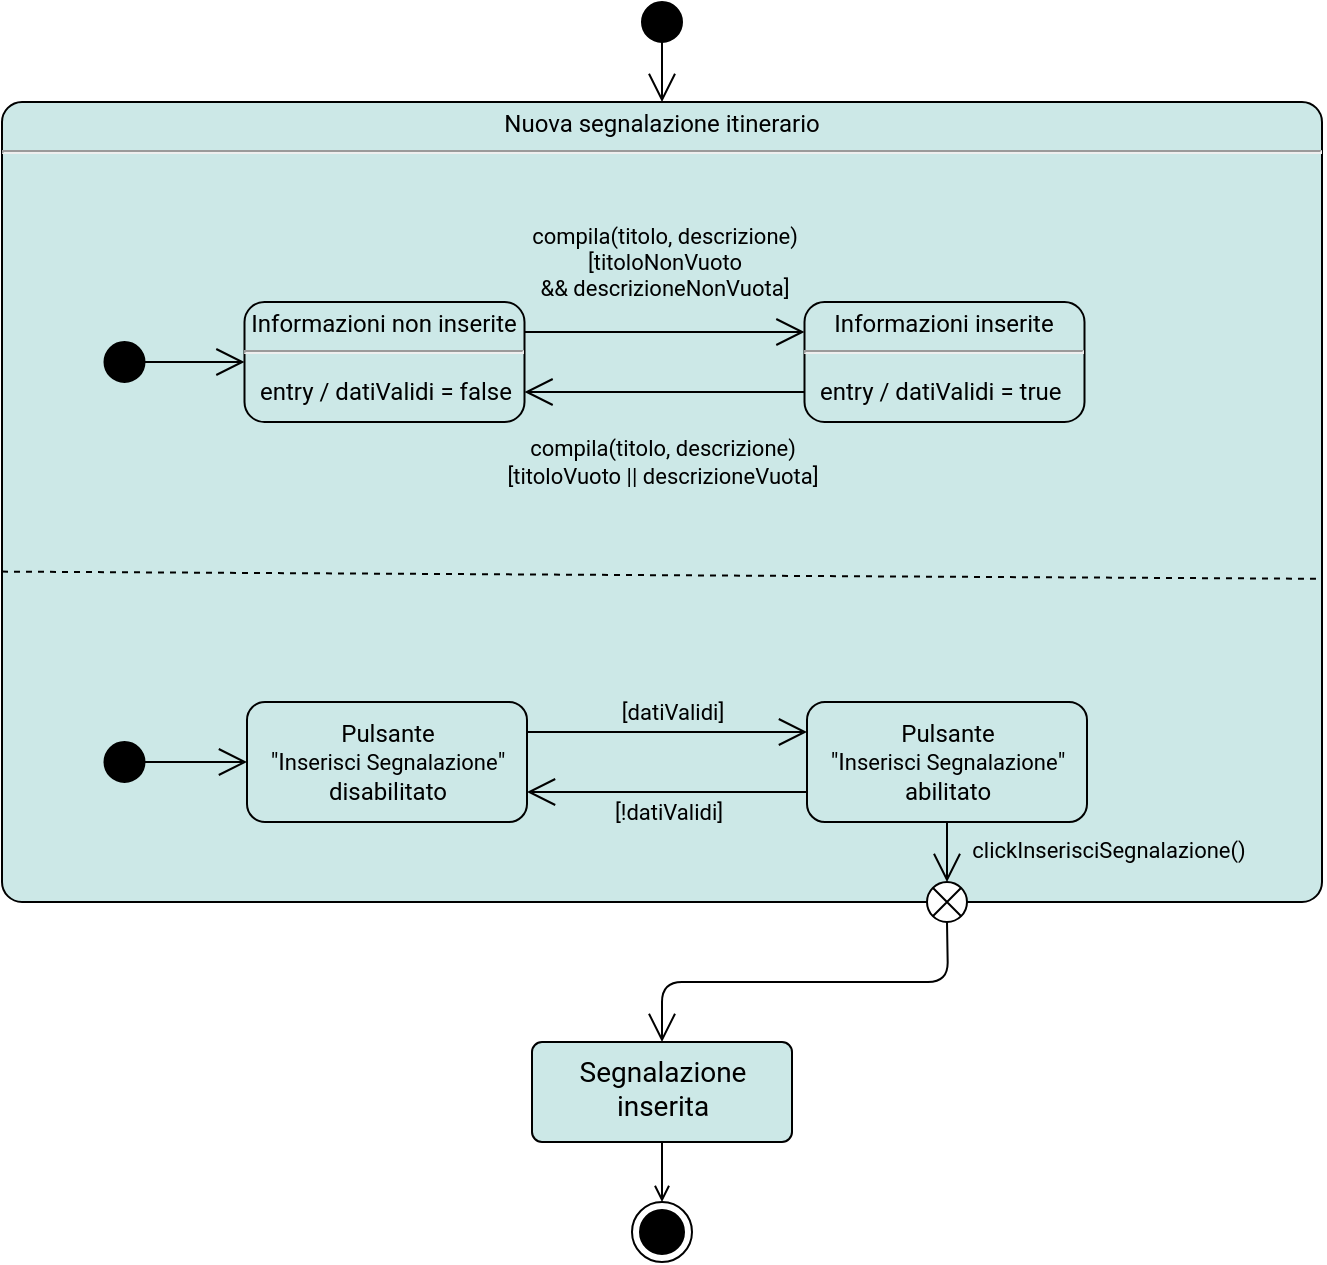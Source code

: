 <mxfile pages="2">
    <diagram id="SqWFwGlkPupEOphNOxqh" name="SegnalaItinerario">
        <mxGraphModel dx="859" dy="623" grid="1" gridSize="10" guides="1" tooltips="1" connect="1" arrows="1" fold="1" page="1" pageScale="1" pageWidth="850" pageHeight="1100" math="0" shadow="0">
            <root>
                <mxCell id="0"/>
                <mxCell id="1" parent="0"/>
                <mxCell id="F_bNq50gZ8Xo4W-b9d4n-4" value="" style="ellipse;html=1;shape=endState;fillColor=#000000;strokeColor=default;" parent="1" vertex="1">
                    <mxGeometry x="415" y="600" width="30" height="30" as="geometry"/>
                </mxCell>
                <mxCell id="F_bNq50gZ8Xo4W-b9d4n-5" value="" style="edgeStyle=orthogonalEdgeStyle;rounded=0;orthogonalLoop=1;jettySize=auto;html=1;endArrow=open;endFill=0;align=left;fontFamily=Fira Sans;fontSource=https%3A%2F%2Ffonts.googleapis.com%2Fcss%3Ffamily%3DFira%2BSans;strokeColor=default;exitX=0.5;exitY=1;exitDx=0;exitDy=0;entryX=0.5;entryY=0;entryDx=0;entryDy=0;" parent="1" source="iFypI-3Wn3Z80cT7eZCm-2" target="F_bNq50gZ8Xo4W-b9d4n-4" edge="1">
                    <mxGeometry relative="1" as="geometry">
                        <mxPoint x="440" y="590.0" as="sourcePoint"/>
                        <mxPoint x="440" y="715" as="targetPoint"/>
                    </mxGeometry>
                </mxCell>
                <mxCell id="d_4j5U2coy59K92Y-AQJ-1" value="&lt;p style=&quot;margin: 0px ; margin-top: 4px ; text-align: center&quot;&gt;Nuova segnalazione itinerario&lt;/p&gt;&lt;hr&gt;&lt;p&gt;&lt;/p&gt;&lt;p style=&quot;margin: 0px ; margin-left: 8px ; text-align: left&quot;&gt;&lt;br&gt;&lt;/p&gt;" style="shape=mxgraph.sysml.simpleState;html=1;overflow=fill;whiteSpace=wrap;align=center;container=1;recursiveResize=0;fillColor=#CCE8E7;fontFamily=Roboto;fontSource=https%3A%2F%2Ffonts.googleapis.com%2Fcss%3Ffamily%3DRoboto;" parent="1" vertex="1">
                    <mxGeometry x="100" y="50" width="660" height="400" as="geometry">
                        <mxRectangle x="452.5" y="390" width="190" height="60" as="alternateBounds"/>
                    </mxGeometry>
                </mxCell>
                <mxCell id="d_4j5U2coy59K92Y-AQJ-8" value="&lt;p style=&quot;margin: 0px ; margin-top: 4px ; text-align: center&quot;&gt;Informazioni&amp;nbsp;&lt;span&gt;non inserite&lt;/span&gt;&lt;/p&gt;&lt;hr&gt;&lt;p&gt;&lt;/p&gt;&lt;p style=&quot;margin: 0px ; margin-left: 8px ; text-align: left&quot;&gt;entry / datiValidi = false&lt;br&gt;&lt;/p&gt;" style="shape=mxgraph.sysml.simpleState;html=1;overflow=fill;whiteSpace=wrap;align=center;labelBackgroundColor=none;fillColor=#CCE8E7;fontFamily=Roboto;fontSource=https%3A%2F%2Ffonts.googleapis.com%2Fcss%3Ffamily%3DRoboto;" parent="d_4j5U2coy59K92Y-AQJ-1" vertex="1">
                    <mxGeometry x="121.25" y="100" width="140" height="60" as="geometry"/>
                </mxCell>
                <mxCell id="d_4j5U2coy59K92Y-AQJ-9" value="compila(titolo, descrizione)&lt;br&gt;[titoloNonVuoto &lt;br&gt;&amp;amp;&amp;amp; descrizioneNonVuota]" style="fillColor=none;edgeStyle=none;html=1;endArrow=open;endSize=12;exitX=1;exitY=0.25;exitDx=0;exitDy=0;entryX=0;entryY=0.25;entryDx=0;entryDy=0;exitPerimeter=0;entryPerimeter=0;backgroundOutline=0;labelBackgroundColor=none;fontFamily=Roboto;fontSource=https%3A%2F%2Ffonts.googleapis.com%2Fcss%3Ffamily%3DRoboto;" parent="d_4j5U2coy59K92Y-AQJ-1" source="d_4j5U2coy59K92Y-AQJ-8" target="d_4j5U2coy59K92Y-AQJ-10" edge="1">
                    <mxGeometry y="35" relative="1" as="geometry">
                        <mxPoint x="251.25" y="130" as="sourcePoint"/>
                        <mxPoint x="371.25" y="130" as="targetPoint"/>
                        <mxPoint as="offset"/>
                    </mxGeometry>
                </mxCell>
                <mxCell id="d_4j5U2coy59K92Y-AQJ-10" value="&lt;p style=&quot;margin: 0px ; margin-top: 4px ; text-align: center&quot;&gt;Informazioni&amp;nbsp;&lt;span&gt;inserite&lt;/span&gt;&lt;/p&gt;&lt;hr&gt;&lt;p&gt;&lt;/p&gt;&lt;p style=&quot;margin: 0px ; margin-left: 8px ; text-align: left&quot;&gt;entry / datiValidi = true&lt;br&gt;&lt;/p&gt;" style="shape=mxgraph.sysml.simpleState;html=1;overflow=fill;whiteSpace=wrap;align=center;labelBackgroundColor=none;fillColor=#CCE8E7;fontFamily=Roboto;fontSource=https%3A%2F%2Ffonts.googleapis.com%2Fcss%3Ffamily%3DRoboto;" parent="d_4j5U2coy59K92Y-AQJ-1" vertex="1">
                    <mxGeometry x="401.25" y="100" width="140" height="60" as="geometry"/>
                </mxCell>
                <mxCell id="d_4j5U2coy59K92Y-AQJ-11" value="compila(titolo, descrizione)&lt;br&gt;[titoloVuoto || descrizioneVuota]" style="strokeColor=inherit;fillColor=inherit;gradientColor=inherit;edgeStyle=none;html=1;endArrow=open;endSize=12;exitX=0;exitY=0.75;exitDx=0;exitDy=0;entryX=1;entryY=0.75;entryDx=0;entryDy=0;exitPerimeter=0;entryPerimeter=0;labelBackgroundColor=none;fontFamily=Roboto;fontSource=https%3A%2F%2Ffonts.googleapis.com%2Fcss%3Ffamily%3DRoboto;" parent="d_4j5U2coy59K92Y-AQJ-1" source="d_4j5U2coy59K92Y-AQJ-10" target="d_4j5U2coy59K92Y-AQJ-8" edge="1">
                    <mxGeometry x="0.018" y="35" relative="1" as="geometry">
                        <mxPoint x="266.25" y="170" as="sourcePoint"/>
                        <mxPoint x="396.25" y="170" as="targetPoint"/>
                        <mxPoint as="offset"/>
                    </mxGeometry>
                </mxCell>
                <mxCell id="d_4j5U2coy59K92Y-AQJ-12" value="" style="shape=ellipse;html=1;fillColor=#000000;verticalLabelPosition=bottom;labelBackgroundColor=#ffffff;verticalAlign=top;fontFamily=Roboto;fontSource=https%3A%2F%2Ffonts.googleapis.com%2Fcss%3Ffamily%3DRoboto;" parent="d_4j5U2coy59K92Y-AQJ-1" vertex="1">
                    <mxGeometry x="51.25" y="120" width="20" height="20" as="geometry"/>
                </mxCell>
                <mxCell id="d_4j5U2coy59K92Y-AQJ-13" value="" style="strokeColor=inherit;fillColor=inherit;gradientColor=inherit;edgeStyle=none;html=1;endArrow=open;endSize=12;entryX=0;entryY=0.5;entryDx=0;entryDy=0;entryPerimeter=0;fontFamily=Roboto;fontSource=https%3A%2F%2Ffonts.googleapis.com%2Fcss%3Ffamily%3DRoboto;" parent="d_4j5U2coy59K92Y-AQJ-1" source="d_4j5U2coy59K92Y-AQJ-12" target="d_4j5U2coy59K92Y-AQJ-8" edge="1">
                    <mxGeometry relative="1" as="geometry">
                        <mxPoint x="110" y="-80" as="targetPoint"/>
                    </mxGeometry>
                </mxCell>
                <mxCell id="d_4j5U2coy59K92Y-AQJ-14" value="Pulsante&lt;br&gt;&quot;I&lt;span style=&quot;font-size: 11px ; background-color: rgb(204 , 232 , 231)&quot;&gt;nserisci Segnalazione&lt;/span&gt;&quot; disabilitato" style="strokeColor=inherit;fillColor=inherit;gradientColor=inherit;shape=rect;html=1;rounded=1;whiteSpace=wrap;align=center;fontFamily=Roboto;fontSource=https%3A%2F%2Ffonts.googleapis.com%2Fcss%3Ffamily%3DRoboto;" parent="d_4j5U2coy59K92Y-AQJ-1" vertex="1">
                    <mxGeometry x="122.5" y="300" width="140" height="60" as="geometry"/>
                </mxCell>
                <mxCell id="d_4j5U2coy59K92Y-AQJ-15" value="" style="shape=ellipse;html=1;fillColor=#000000;verticalLabelPosition=bottom;labelBackgroundColor=#ffffff;verticalAlign=top;fontFamily=Roboto;fontSource=https%3A%2F%2Ffonts.googleapis.com%2Fcss%3Ffamily%3DRoboto;" parent="d_4j5U2coy59K92Y-AQJ-1" vertex="1">
                    <mxGeometry x="51.25" y="320" width="20" height="20" as="geometry"/>
                </mxCell>
                <mxCell id="d_4j5U2coy59K92Y-AQJ-16" value="" style="strokeColor=inherit;fillColor=inherit;gradientColor=inherit;edgeStyle=none;html=1;endArrow=open;endSize=12;entryX=0;entryY=0.5;entryDx=0;entryDy=0;fontFamily=Roboto;fontSource=https%3A%2F%2Ffonts.googleapis.com%2Fcss%3Ffamily%3DRoboto;" parent="d_4j5U2coy59K92Y-AQJ-1" source="d_4j5U2coy59K92Y-AQJ-15" target="d_4j5U2coy59K92Y-AQJ-14" edge="1">
                    <mxGeometry relative="1" as="geometry"/>
                </mxCell>
                <mxCell id="d_4j5U2coy59K92Y-AQJ-17" value="" style="strokeColor=inherit;fillColor=inherit;gradientColor=inherit;edgeStyle=none;html=1;endArrow=open;endSize=12;exitX=1;exitY=0.25;exitDx=0;exitDy=0;entryX=0;entryY=0.25;entryDx=0;entryDy=0;fontFamily=Roboto;fontSource=https%3A%2F%2Ffonts.googleapis.com%2Fcss%3Ffamily%3DRoboto;" parent="d_4j5U2coy59K92Y-AQJ-1" source="d_4j5U2coy59K92Y-AQJ-14" target="d_4j5U2coy59K92Y-AQJ-20" edge="1">
                    <mxGeometry relative="1" as="geometry"/>
                </mxCell>
                <mxCell id="d_4j5U2coy59K92Y-AQJ-18" value="[datiValidi]" style="edgeLabel;html=1;align=center;verticalAlign=middle;resizable=0;points=[];labelBackgroundColor=#CCE8E7;fontFamily=Roboto;fontSource=https%3A%2F%2Ffonts.googleapis.com%2Fcss%3Ffamily%3DRoboto;" parent="d_4j5U2coy59K92Y-AQJ-17" vertex="1" connectable="0">
                    <mxGeometry x="0.21" relative="1" as="geometry">
                        <mxPoint x="-12" y="-10" as="offset"/>
                    </mxGeometry>
                </mxCell>
                <mxCell id="d_4j5U2coy59K92Y-AQJ-19" value="[!datiValidi]" style="strokeColor=inherit;fillColor=inherit;gradientColor=inherit;edgeStyle=none;html=1;endArrow=open;endSize=12;exitX=0;exitY=0.75;exitDx=0;exitDy=0;entryX=1;entryY=0.75;entryDx=0;entryDy=0;labelBackgroundColor=#CCE8E7;fontFamily=Roboto;fontSource=https%3A%2F%2Ffonts.googleapis.com%2Fcss%3Ffamily%3DRoboto;" parent="d_4j5U2coy59K92Y-AQJ-1" source="d_4j5U2coy59K92Y-AQJ-20" target="d_4j5U2coy59K92Y-AQJ-14" edge="1">
                    <mxGeometry y="10" relative="1" as="geometry">
                        <mxPoint x="282.5" y="330" as="sourcePoint"/>
                        <mxPoint x="362.5" y="330" as="targetPoint"/>
                        <mxPoint as="offset"/>
                    </mxGeometry>
                </mxCell>
                <mxCell id="d_4j5U2coy59K92Y-AQJ-20" value="Pulsante&lt;br&gt;&quot;I&lt;span style=&quot;font-size: 11px ; background-color: rgb(204 , 232 , 231)&quot;&gt;nserisci Segnalazione&lt;/span&gt;&quot; abilitato" style="strokeColor=inherit;fillColor=inherit;gradientColor=inherit;shape=rect;html=1;rounded=1;whiteSpace=wrap;align=center;fontFamily=Roboto;fontSource=https%3A%2F%2Ffonts.googleapis.com%2Fcss%3Ffamily%3DRoboto;" parent="d_4j5U2coy59K92Y-AQJ-1" vertex="1">
                    <mxGeometry x="402.5" y="300" width="140" height="60" as="geometry"/>
                </mxCell>
                <mxCell id="d_4j5U2coy59K92Y-AQJ-21" value="" style="strokeColor=inherit;fillColor=inherit;gradientColor=inherit;edgeStyle=none;html=1;endArrow=open;endSize=12;exitX=0.5;exitY=1;exitDx=0;exitDy=0;entryX=0.5;entryY=0;entryDx=0;entryDy=0;entryPerimeter=0;fontFamily=Roboto;fontSource=https%3A%2F%2Ffonts.googleapis.com%2Fcss%3Ffamily%3DRoboto;" parent="d_4j5U2coy59K92Y-AQJ-1" source="d_4j5U2coy59K92Y-AQJ-20" target="d_4j5U2coy59K92Y-AQJ-23" edge="1">
                    <mxGeometry relative="1" as="geometry">
                        <mxPoint x="-169.5" y="319.52" as="sourcePoint"/>
                        <mxPoint x="-59.5" y="319.52" as="targetPoint"/>
                    </mxGeometry>
                </mxCell>
                <mxCell id="d_4j5U2coy59K92Y-AQJ-22" value="clickInserisciSegnalazione()" style="edgeLabel;html=1;align=center;verticalAlign=middle;resizable=0;points=[];labelBackgroundColor=#CCE8E7;fontFamily=Roboto;fontSource=https%3A%2F%2Ffonts.googleapis.com%2Fcss%3Ffamily%3DRoboto;" parent="d_4j5U2coy59K92Y-AQJ-21" vertex="1" connectable="0">
                    <mxGeometry x="0.21" relative="1" as="geometry">
                        <mxPoint x="80" y="-4" as="offset"/>
                    </mxGeometry>
                </mxCell>
                <mxCell id="d_4j5U2coy59K92Y-AQJ-23" value="" style="shape=mxgraph.sysml.flowFinal;labelPosition=right;verticalLabelPosition=top;spacingTop=5;spacingLeft=3;align=left;verticalAlign=top;resizable=0;fontFamily=Roboto;fontSource=https%3A%2F%2Ffonts.googleapis.com%2Fcss%3Ffamily%3DRoboto;" parent="d_4j5U2coy59K92Y-AQJ-1" vertex="1">
                    <mxGeometry x="462.5" y="390" width="20" height="20" as="geometry"/>
                </mxCell>
                <mxCell id="d_4j5U2coy59K92Y-AQJ-43" value="" style="strokeColor=inherit;fillColor=inherit;gradientColor=inherit;edgeStyle=none;html=1;endArrow=open;endSize=12;entryX=0.5;entryY=0;entryDx=0;entryDy=0;entryPerimeter=0;fontFamily=Roboto;fontSource=https%3A%2F%2Ffonts.googleapis.com%2Fcss%3Ffamily%3DRoboto;exitX=0.5;exitY=1;exitDx=0;exitDy=0;" parent="1" source="d_4j5U2coy59K92Y-AQJ-44" target="d_4j5U2coy59K92Y-AQJ-1" edge="1">
                    <mxGeometry relative="1" as="geometry">
                        <mxPoint x="468" y="20" as="targetPoint"/>
                    </mxGeometry>
                </mxCell>
                <mxCell id="d_4j5U2coy59K92Y-AQJ-44" value="" style="shape=ellipse;html=1;fillColor=#000000;verticalLabelPosition=bottom;labelBackgroundColor=#ffffff;verticalAlign=top;fontFamily=Roboto;fontSource=https%3A%2F%2Ffonts.googleapis.com%2Fcss%3Ffamily%3DRoboto;" parent="1" vertex="1">
                    <mxGeometry x="420" width="20" height="20" as="geometry"/>
                </mxCell>
                <mxCell id="d_4j5U2coy59K92Y-AQJ-45" value="" style="endArrow=none;dashed=1;html=1;labelBackgroundColor=#CCE8E7;fontFamily=Roboto;fontSource=https%3A%2F%2Ffonts.googleapis.com%2Fcss%3Ffamily%3DRoboto;fontSize=14;strokeColor=default;exitX=0;exitY=0.587;exitDx=0;exitDy=0;exitPerimeter=0;entryX=1;entryY=0.596;entryDx=0;entryDy=0;entryPerimeter=0;" parent="1" source="d_4j5U2coy59K92Y-AQJ-1" target="d_4j5U2coy59K92Y-AQJ-1" edge="1">
                    <mxGeometry width="50" height="50" relative="1" as="geometry">
                        <mxPoint x="400" y="550" as="sourcePoint"/>
                        <mxPoint x="750" y="285" as="targetPoint"/>
                    </mxGeometry>
                </mxCell>
                <mxCell id="iFypI-3Wn3Z80cT7eZCm-2" value="Segnalazione&lt;br&gt;inserita" style="html=1;align=center;verticalAlign=top;rounded=1;absoluteArcSize=1;arcSize=10;dashed=0;fontSize=14;fillColor=#CCE8E7;strokeColor=default;fontFamily=Roboto;fontSource=https%3A%2F%2Ffonts.googleapis.com%2Fcss%3Ffamily%3DRoboto;" parent="1" vertex="1">
                    <mxGeometry x="365" y="520" width="130" height="50" as="geometry"/>
                </mxCell>
                <mxCell id="XzpE4tGOXCY6Szkc9caX-1" value="" style="strokeColor=inherit;fillColor=inherit;gradientColor=inherit;edgeStyle=none;html=1;endArrow=open;endSize=12;exitX=0.5;exitY=1;exitDx=0;exitDy=0;entryX=0.5;entryY=0;entryDx=0;entryDy=0;fontFamily=Roboto;fontSource=https%3A%2F%2Ffonts.googleapis.com%2Fcss%3Ffamily%3DRoboto;exitPerimeter=0;" parent="1" source="d_4j5U2coy59K92Y-AQJ-23" target="iFypI-3Wn3Z80cT7eZCm-2" edge="1">
                    <mxGeometry relative="1" as="geometry">
                        <mxPoint x="410" y="480" as="sourcePoint"/>
                        <mxPoint x="410" y="510" as="targetPoint"/>
                        <Array as="points">
                            <mxPoint x="573" y="490"/>
                            <mxPoint x="430" y="490"/>
                        </Array>
                    </mxGeometry>
                </mxCell>
            </root>
        </mxGraphModel>
    </diagram>
    <diagram id="YHVfvykiVUKUb5ghU3nG" name="CreaItinerario">
        <mxGraphModel dx="5166" dy="1948" grid="1" gridSize="10" guides="1" tooltips="1" connect="1" arrows="1" fold="1" page="1" pageScale="1" pageWidth="827" pageHeight="1169" math="0" shadow="0">
            <root>
                <mxCell id="PN0qWD7VaQw6Qfc42OEK-0"/>
                <mxCell id="PN0qWD7VaQw6Qfc42OEK-1" parent="PN0qWD7VaQw6Qfc42OEK-0"/>
                <mxCell id="_H24lGFvtEm-jscXS2xH-21" value="&lt;p style=&quot;margin: 0px ; margin-top: 4px ; text-align: center&quot;&gt;Inserimento dettagli itinerario&lt;/p&gt;&lt;hr&gt;&lt;p&gt;&lt;/p&gt;&lt;p style=&quot;margin: 0px ; margin-left: 8px ; text-align: left&quot;&gt;&lt;br&gt;&lt;/p&gt;" style="shape=mxgraph.sysml.simpleState;html=1;overflow=fill;whiteSpace=wrap;align=center;container=1;recursiveResize=0;fillColor=#CCE8E7;fontFamily=Roboto;fontSource=https%3A%2F%2Ffonts.googleapis.com%2Fcss%3Ffamily%3DRoboto;" parent="PN0qWD7VaQw6Qfc42OEK-1" vertex="1">
                    <mxGeometry x="-1570" y="60" width="680" height="720" as="geometry">
                        <mxRectangle x="452.5" y="390" width="190" height="60" as="alternateBounds"/>
                    </mxGeometry>
                </mxCell>
                <mxCell id="_H24lGFvtEm-jscXS2xH-84" value="Switch &quot;Accessibilità&quot; &lt;br&gt;off" style="strokeColor=inherit;fillColor=inherit;gradientColor=inherit;shape=rect;html=1;rounded=1;whiteSpace=wrap;align=center;fontFamily=Roboto;fontSource=https%3A%2F%2Ffonts.googleapis.com%2Fcss%3Ffamily%3DRoboto;" parent="_H24lGFvtEm-jscXS2xH-21" vertex="1">
                    <mxGeometry x="141.25" y="500" width="140" height="40" as="geometry"/>
                </mxCell>
                <mxCell id="_H24lGFvtEm-jscXS2xH-85" value="Switch &quot;Accessibilità&quot;&lt;br&gt;on" style="strokeColor=inherit;fillColor=inherit;gradientColor=inherit;shape=rect;html=1;rounded=1;whiteSpace=wrap;align=center;fontFamily=Roboto;fontSource=https%3A%2F%2Ffonts.googleapis.com%2Fcss%3Ffamily%3DRoboto;" parent="_H24lGFvtEm-jscXS2xH-21" vertex="1">
                    <mxGeometry x="421.25" y="500" width="140" height="40" as="geometry"/>
                </mxCell>
                <mxCell id="_H24lGFvtEm-jscXS2xH-88" value="click()" style="strokeColor=inherit;fillColor=inherit;gradientColor=inherit;edgeStyle=none;html=1;endArrow=open;endSize=12;exitX=0;exitY=0.75;exitDx=0;exitDy=0;entryX=1;entryY=0.75;entryDx=0;entryDy=0;labelBackgroundColor=#CCE8E7;fontFamily=Roboto;fontSource=https%3A%2F%2Ffonts.googleapis.com%2Fcss%3Ffamily%3DRoboto;" parent="_H24lGFvtEm-jscXS2xH-21" source="_H24lGFvtEm-jscXS2xH-85" target="_H24lGFvtEm-jscXS2xH-84" edge="1">
                    <mxGeometry y="10" relative="1" as="geometry">
                        <mxPoint x="301.25" y="520" as="sourcePoint"/>
                        <mxPoint x="381.25" y="520" as="targetPoint"/>
                        <mxPoint as="offset"/>
                    </mxGeometry>
                </mxCell>
                <mxCell id="_H24lGFvtEm-jscXS2xH-89" value="click()" style="strokeColor=inherit;fillColor=inherit;gradientColor=inherit;edgeStyle=none;html=1;endArrow=open;endSize=12;exitX=1;exitY=0.25;exitDx=0;exitDy=0;entryX=0;entryY=0.25;entryDx=0;entryDy=0;labelBackgroundColor=#CCE8E7;fontFamily=Roboto;fontSource=https%3A%2F%2Ffonts.googleapis.com%2Fcss%3Ffamily%3DRoboto;" parent="_H24lGFvtEm-jscXS2xH-21" source="_H24lGFvtEm-jscXS2xH-84" target="_H24lGFvtEm-jscXS2xH-85" edge="1">
                    <mxGeometry y="10" relative="1" as="geometry">
                        <mxPoint x="420" y="480" as="sourcePoint"/>
                        <mxPoint x="280" y="480" as="targetPoint"/>
                        <mxPoint as="offset"/>
                    </mxGeometry>
                </mxCell>
                <mxCell id="_H24lGFvtEm-jscXS2xH-83" value="" style="shape=ellipse;html=1;fillColor=#000000;verticalLabelPosition=bottom;labelBackgroundColor=#ffffff;verticalAlign=top;fontFamily=Roboto;fontSource=https%3A%2F%2Ffonts.googleapis.com%2Fcss%3Ffamily%3DRoboto;" parent="_H24lGFvtEm-jscXS2xH-21" vertex="1">
                    <mxGeometry x="71.25" y="510" width="20" height="20" as="geometry"/>
                </mxCell>
                <mxCell id="_H24lGFvtEm-jscXS2xH-86" value="" style="strokeColor=inherit;fillColor=inherit;gradientColor=inherit;edgeStyle=none;html=1;endArrow=open;endSize=12;entryX=0;entryY=0.5;entryDx=0;entryDy=0;fontFamily=Roboto;fontSource=https%3A%2F%2Ffonts.googleapis.com%2Fcss%3Ffamily%3DRoboto;" parent="_H24lGFvtEm-jscXS2xH-21" target="_H24lGFvtEm-jscXS2xH-84" edge="1">
                    <mxGeometry relative="1" as="geometry">
                        <mxPoint x="90" y="520" as="sourcePoint"/>
                    </mxGeometry>
                </mxCell>
                <mxCell id="_H24lGFvtEm-jscXS2xH-48" value="&lt;p style=&quot;margin: 0px ; margin-top: 4px ; text-align: center&quot;&gt;Informazioni&amp;nbsp;&lt;span&gt;non inserite&lt;/span&gt;&lt;/p&gt;&lt;hr&gt;&lt;p&gt;&lt;/p&gt;&lt;p style=&quot;margin: 0px ; margin-left: 8px ; text-align: left&quot;&gt;entry / datiValidi = false&lt;br&gt;&lt;/p&gt;" style="shape=mxgraph.sysml.simpleState;html=1;overflow=fill;whiteSpace=wrap;align=center;labelBackgroundColor=none;fillColor=#CCE8E7;fontFamily=Roboto;fontSource=https%3A%2F%2Ffonts.googleapis.com%2Fcss%3Ffamily%3DRoboto;" parent="_H24lGFvtEm-jscXS2xH-21" vertex="1">
                    <mxGeometry x="141.25" y="90" width="140" height="60" as="geometry"/>
                </mxCell>
                <mxCell id="_H24lGFvtEm-jscXS2xH-46" value="compila(titolo, descrizione, durata)&lt;br&gt;[titoloNonVuoto &lt;br&gt;&amp;amp;&amp;amp; durataNonVuota]" style="fillColor=none;edgeStyle=none;html=1;endArrow=open;endSize=12;exitX=1;exitY=0.25;exitDx=0;exitDy=0;entryX=0;entryY=0.25;entryDx=0;entryDy=0;exitPerimeter=0;entryPerimeter=0;backgroundOutline=0;labelBackgroundColor=none;fontFamily=Roboto;fontSource=https%3A%2F%2Ffonts.googleapis.com%2Fcss%3Ffamily%3DRoboto;" parent="_H24lGFvtEm-jscXS2xH-21" source="_H24lGFvtEm-jscXS2xH-48" target="_H24lGFvtEm-jscXS2xH-49" edge="1">
                    <mxGeometry y="35" relative="1" as="geometry">
                        <mxPoint x="271.25" y="120" as="sourcePoint"/>
                        <mxPoint x="391.25" y="120" as="targetPoint"/>
                        <mxPoint as="offset"/>
                    </mxGeometry>
                </mxCell>
                <mxCell id="_H24lGFvtEm-jscXS2xH-49" value="&lt;p style=&quot;margin: 0px ; margin-top: 4px ; text-align: center&quot;&gt;Informazioni&amp;nbsp;&lt;span&gt;inserite&lt;/span&gt;&lt;/p&gt;&lt;hr&gt;&lt;p&gt;&lt;/p&gt;&lt;p style=&quot;margin: 0px ; margin-left: 8px ; text-align: left&quot;&gt;entry / datiValidi = true&lt;br&gt;&lt;/p&gt;" style="shape=mxgraph.sysml.simpleState;html=1;overflow=fill;whiteSpace=wrap;align=center;labelBackgroundColor=none;fillColor=#CCE8E7;fontFamily=Roboto;fontSource=https%3A%2F%2Ffonts.googleapis.com%2Fcss%3Ffamily%3DRoboto;" parent="_H24lGFvtEm-jscXS2xH-21" vertex="1">
                    <mxGeometry x="421.25" y="90" width="140" height="60" as="geometry"/>
                </mxCell>
                <mxCell id="_H24lGFvtEm-jscXS2xH-82" value="compila(titolo, descrizione, durata)&lt;br&gt;[titoloVuoto || durataVuota]" style="strokeColor=inherit;fillColor=inherit;gradientColor=inherit;edgeStyle=none;html=1;endArrow=open;endSize=12;exitX=0;exitY=0.75;exitDx=0;exitDy=0;entryX=1;entryY=0.75;entryDx=0;entryDy=0;exitPerimeter=0;entryPerimeter=0;labelBackgroundColor=none;fontFamily=Roboto;fontSource=https%3A%2F%2Ffonts.googleapis.com%2Fcss%3Ffamily%3DRoboto;" parent="_H24lGFvtEm-jscXS2xH-21" source="_H24lGFvtEm-jscXS2xH-49" target="_H24lGFvtEm-jscXS2xH-48" edge="1">
                    <mxGeometry x="0.018" y="35" relative="1" as="geometry">
                        <mxPoint x="286.25" y="160" as="sourcePoint"/>
                        <mxPoint x="416.25" y="160" as="targetPoint"/>
                        <mxPoint as="offset"/>
                    </mxGeometry>
                </mxCell>
                <mxCell id="_H24lGFvtEm-jscXS2xH-41" value="" style="shape=ellipse;html=1;fillColor=#000000;verticalLabelPosition=bottom;labelBackgroundColor=#ffffff;verticalAlign=top;fontFamily=Roboto;fontSource=https%3A%2F%2Ffonts.googleapis.com%2Fcss%3Ffamily%3DRoboto;" parent="_H24lGFvtEm-jscXS2xH-21" vertex="1">
                    <mxGeometry x="71.25" y="110" width="20" height="20" as="geometry"/>
                </mxCell>
                <mxCell id="_H24lGFvtEm-jscXS2xH-44" value="" style="strokeColor=inherit;fillColor=inherit;gradientColor=inherit;edgeStyle=none;html=1;endArrow=open;endSize=12;entryX=0;entryY=0.5;entryDx=0;entryDy=0;entryPerimeter=0;fontFamily=Roboto;fontSource=https%3A%2F%2Ffonts.googleapis.com%2Fcss%3Ffamily%3DRoboto;" parent="_H24lGFvtEm-jscXS2xH-21" source="_H24lGFvtEm-jscXS2xH-41" target="_H24lGFvtEm-jscXS2xH-48" edge="1">
                    <mxGeometry relative="1" as="geometry">
                        <mxPoint x="130" y="-80" as="targetPoint"/>
                    </mxGeometry>
                </mxCell>
                <mxCell id="_H24lGFvtEm-jscXS2xH-55" value="Pulsante&lt;br&gt;&quot;Avanti&quot; disabilitato" style="strokeColor=inherit;fillColor=inherit;gradientColor=inherit;shape=rect;html=1;rounded=1;whiteSpace=wrap;align=center;fontFamily=Roboto;fontSource=https%3A%2F%2Ffonts.googleapis.com%2Fcss%3Ffamily%3DRoboto;" parent="_H24lGFvtEm-jscXS2xH-21" vertex="1">
                    <mxGeometry x="141.25" y="630" width="140" height="40" as="geometry"/>
                </mxCell>
                <mxCell id="_H24lGFvtEm-jscXS2xH-54" value="" style="shape=ellipse;html=1;fillColor=#000000;verticalLabelPosition=bottom;labelBackgroundColor=#ffffff;verticalAlign=top;fontFamily=Roboto;fontSource=https%3A%2F%2Ffonts.googleapis.com%2Fcss%3Ffamily%3DRoboto;" parent="_H24lGFvtEm-jscXS2xH-21" vertex="1">
                    <mxGeometry x="70" y="640" width="20" height="20" as="geometry"/>
                </mxCell>
                <mxCell id="_H24lGFvtEm-jscXS2xH-57" value="" style="strokeColor=inherit;fillColor=inherit;gradientColor=inherit;edgeStyle=none;html=1;endArrow=open;endSize=12;entryX=0;entryY=0.5;entryDx=0;entryDy=0;fontFamily=Roboto;fontSource=https%3A%2F%2Ffonts.googleapis.com%2Fcss%3Ffamily%3DRoboto;" parent="_H24lGFvtEm-jscXS2xH-21" source="_H24lGFvtEm-jscXS2xH-54" target="_H24lGFvtEm-jscXS2xH-55" edge="1">
                    <mxGeometry relative="1" as="geometry"/>
                </mxCell>
                <mxCell id="_H24lGFvtEm-jscXS2xH-58" value="" style="strokeColor=inherit;fillColor=inherit;gradientColor=inherit;edgeStyle=none;html=1;endArrow=open;endSize=12;exitX=1;exitY=0.25;exitDx=0;exitDy=0;entryX=0;entryY=0.25;entryDx=0;entryDy=0;fontFamily=Roboto;fontSource=https%3A%2F%2Ffonts.googleapis.com%2Fcss%3Ffamily%3DRoboto;" parent="_H24lGFvtEm-jscXS2xH-21" source="_H24lGFvtEm-jscXS2xH-55" target="_H24lGFvtEm-jscXS2xH-56" edge="1">
                    <mxGeometry relative="1" as="geometry"/>
                </mxCell>
                <mxCell id="_H24lGFvtEm-jscXS2xH-59" value="[datiValidi]" style="edgeLabel;html=1;align=center;verticalAlign=middle;resizable=0;points=[];labelBackgroundColor=#CCE8E7;fontFamily=Roboto;fontSource=https%3A%2F%2Ffonts.googleapis.com%2Fcss%3Ffamily%3DRoboto;" parent="_H24lGFvtEm-jscXS2xH-58" vertex="1" connectable="0">
                    <mxGeometry x="0.21" relative="1" as="geometry">
                        <mxPoint x="-12" y="-10" as="offset"/>
                    </mxGeometry>
                </mxCell>
                <mxCell id="_H24lGFvtEm-jscXS2xH-60" value="[!datiValidi]" style="strokeColor=inherit;fillColor=inherit;gradientColor=inherit;edgeStyle=none;html=1;endArrow=open;endSize=12;exitX=0;exitY=0.75;exitDx=0;exitDy=0;entryX=1;entryY=0.75;entryDx=0;entryDy=0;labelBackgroundColor=#CCE8E7;fontFamily=Roboto;fontSource=https%3A%2F%2Ffonts.googleapis.com%2Fcss%3Ffamily%3DRoboto;" parent="_H24lGFvtEm-jscXS2xH-21" source="_H24lGFvtEm-jscXS2xH-56" target="_H24lGFvtEm-jscXS2xH-55" edge="1">
                    <mxGeometry y="10" relative="1" as="geometry">
                        <mxPoint x="301.25" y="650" as="sourcePoint"/>
                        <mxPoint x="381.25" y="650" as="targetPoint"/>
                        <mxPoint as="offset"/>
                    </mxGeometry>
                </mxCell>
                <mxCell id="_H24lGFvtEm-jscXS2xH-56" value="Pulsante&lt;br&gt;&quot;Avanti&quot; abilitato" style="strokeColor=inherit;fillColor=inherit;gradientColor=inherit;shape=rect;html=1;rounded=1;whiteSpace=wrap;align=center;fontFamily=Roboto;fontSource=https%3A%2F%2Ffonts.googleapis.com%2Fcss%3Ffamily%3DRoboto;" parent="_H24lGFvtEm-jscXS2xH-21" vertex="1">
                    <mxGeometry x="421.25" y="630" width="140" height="40" as="geometry"/>
                </mxCell>
                <mxCell id="_H24lGFvtEm-jscXS2xH-62" value="" style="strokeColor=inherit;fillColor=inherit;gradientColor=inherit;edgeStyle=none;html=1;endArrow=open;endSize=12;exitX=0.5;exitY=1;exitDx=0;exitDy=0;entryX=0.5;entryY=0;entryDx=0;entryDy=0;entryPerimeter=0;fontFamily=Roboto;fontSource=https%3A%2F%2Ffonts.googleapis.com%2Fcss%3Ffamily%3DRoboto;" parent="_H24lGFvtEm-jscXS2xH-21" source="_H24lGFvtEm-jscXS2xH-56" target="_H24lGFvtEm-jscXS2xH-61" edge="1">
                    <mxGeometry relative="1" as="geometry">
                        <mxPoint x="541.25" y="669.52" as="sourcePoint"/>
                        <mxPoint x="651.25" y="669.52" as="targetPoint"/>
                    </mxGeometry>
                </mxCell>
                <mxCell id="_H24lGFvtEm-jscXS2xH-63" value="clickAvanti()" style="edgeLabel;html=1;align=center;verticalAlign=middle;resizable=0;points=[];labelBackgroundColor=#CCE8E7;fontFamily=Roboto;fontSource=https%3A%2F%2Ffonts.googleapis.com%2Fcss%3Ffamily%3DRoboto;" parent="_H24lGFvtEm-jscXS2xH-62" vertex="1" connectable="0">
                    <mxGeometry x="0.21" relative="1" as="geometry">
                        <mxPoint x="30" y="-4" as="offset"/>
                    </mxGeometry>
                </mxCell>
                <mxCell id="_H24lGFvtEm-jscXS2xH-61" value="" style="shape=mxgraph.sysml.flowFinal;labelPosition=right;verticalLabelPosition=top;spacingTop=5;spacingLeft=3;align=left;verticalAlign=top;resizable=0;fontFamily=Roboto;fontSource=https%3A%2F%2Ffonts.googleapis.com%2Fcss%3Ffamily%3DRoboto;" parent="_H24lGFvtEm-jscXS2xH-21" vertex="1">
                    <mxGeometry x="481.25" y="710" width="20" height="20" as="geometry"/>
                </mxCell>
                <mxCell id="_H24lGFvtEm-jscXS2xH-66" value="&lt;p style=&quot;margin: 0px ; margin-top: 4px ; text-align: center&quot;&gt;ChipGroup Difficoltà&lt;/p&gt;&lt;hr&gt;&lt;p&gt;&lt;/p&gt;&lt;p style=&quot;margin: 0px ; margin-left: 8px ; text-align: left&quot;&gt;&lt;br&gt;&lt;/p&gt;" style="shape=mxgraph.sysml.simpleState;html=1;overflow=fill;whiteSpace=wrap;align=center;container=1;recursiveResize=0;fillColor=#CCE8E7;fontFamily=Roboto;fontSource=https%3A%2F%2Ffonts.googleapis.com%2Fcss%3Ffamily%3DRoboto;" parent="_H24lGFvtEm-jscXS2xH-21" vertex="1">
                    <mxGeometry x="111.25" y="240" width="480" height="190" as="geometry">
                        <mxRectangle x="100" y="50" width="140" height="60" as="alternateBounds"/>
                    </mxGeometry>
                </mxCell>
                <mxCell id="_H24lGFvtEm-jscXS2xH-67" value="Chip &quot;Facile&quot;&lt;br&gt;selezionata" style="html=1;align=center;verticalAlign=top;rounded=1;absoluteArcSize=1;arcSize=10;dashed=0;fillColor=#CCE8E7;fontFamily=Roboto;fontSource=https%3A%2F%2Ffonts.googleapis.com%2Fcss%3Ffamily%3DRoboto;" parent="_H24lGFvtEm-jscXS2xH-66" vertex="1">
                    <mxGeometry x="70.004" y="40" width="143.415" height="40" as="geometry"/>
                </mxCell>
                <mxCell id="_H24lGFvtEm-jscXS2xH-68" value="Chip &quot;Intermedio&quot;&lt;br&gt;selezionata" style="html=1;align=center;verticalAlign=top;rounded=1;absoluteArcSize=1;arcSize=10;dashed=0;fillColor=#CCE8E7;fontFamily=Roboto;fontSource=https%3A%2F%2Ffonts.googleapis.com%2Fcss%3Ffamily%3DRoboto;" parent="_H24lGFvtEm-jscXS2xH-66" vertex="1">
                    <mxGeometry x="326.101" y="40" width="143.415" height="40" as="geometry"/>
                </mxCell>
                <mxCell id="_H24lGFvtEm-jscXS2xH-75" value="clickIntermedio()" style="strokeColor=inherit;fillColor=inherit;gradientColor=inherit;edgeStyle=none;html=1;endArrow=open;endSize=12;exitX=1;exitY=0.25;exitDx=0;exitDy=0;entryX=0;entryY=0.25;entryDx=0;entryDy=0;labelBackgroundColor=#CCE8E7;fontFamily=Roboto;fontSource=https%3A%2F%2Ffonts.googleapis.com%2Fcss%3Ffamily%3DRoboto;" parent="_H24lGFvtEm-jscXS2xH-66" source="_H24lGFvtEm-jscXS2xH-67" target="_H24lGFvtEm-jscXS2xH-68" edge="1">
                    <mxGeometry x="-0.091" y="10" relative="1" as="geometry">
                        <mxPoint x="254.394" y="100" as="sourcePoint"/>
                        <mxPoint x="274.882" y="40" as="targetPoint"/>
                        <mxPoint as="offset"/>
                        <Array as="points"/>
                    </mxGeometry>
                </mxCell>
                <mxCell id="_H24lGFvtEm-jscXS2xH-76" value="clickFacile()" style="strokeColor=inherit;fillColor=inherit;gradientColor=inherit;edgeStyle=none;html=1;endArrow=open;endSize=12;exitX=0;exitY=0.75;exitDx=0;exitDy=0;entryX=1;entryY=0.75;entryDx=0;entryDy=0;labelBackgroundColor=#CCE8E7;fontFamily=Roboto;fontSource=https%3A%2F%2Ffonts.googleapis.com%2Fcss%3Ffamily%3DRoboto;" parent="_H24lGFvtEm-jscXS2xH-66" source="_H24lGFvtEm-jscXS2xH-68" target="_H24lGFvtEm-jscXS2xH-67" edge="1">
                    <mxGeometry x="0.091" y="10" relative="1" as="geometry">
                        <mxPoint x="274.882" y="110" as="sourcePoint"/>
                        <mxPoint x="254.394" y="50" as="targetPoint"/>
                        <mxPoint as="offset"/>
                        <Array as="points"/>
                    </mxGeometry>
                </mxCell>
                <mxCell id="_H24lGFvtEm-jscXS2xH-72" value="clickIntermedio()" style="strokeColor=inherit;fillColor=inherit;gradientColor=inherit;edgeStyle=none;html=1;endArrow=open;endSize=12;exitX=1;exitY=0.25;exitDx=0;exitDy=0;entryX=0.25;entryY=1;entryDx=0;entryDy=0;labelBackgroundColor=#CCE8E7;fontFamily=Roboto;fontSource=https%3A%2F%2Ffonts.googleapis.com%2Fcss%3Ffamily%3DRoboto;" parent="_H24lGFvtEm-jscXS2xH-66" source="_H24lGFvtEm-jscXS2xH-69" target="_H24lGFvtEm-jscXS2xH-68" edge="1">
                    <mxGeometry x="0.25" relative="1" as="geometry">
                        <mxPoint x="443.906" y="90" as="sourcePoint"/>
                        <mxPoint x="351.711" y="170" as="targetPoint"/>
                        <mxPoint as="offset"/>
                        <Array as="points">
                            <mxPoint x="361.955" y="140"/>
                        </Array>
                    </mxGeometry>
                </mxCell>
                <mxCell id="_H24lGFvtEm-jscXS2xH-71" value="clickDifficile()" style="strokeColor=inherit;fillColor=inherit;gradientColor=inherit;edgeStyle=none;html=1;endArrow=open;endSize=12;exitX=0.75;exitY=1;exitDx=0;exitDy=0;entryX=1;entryY=0.75;entryDx=0;entryDy=0;labelBackgroundColor=#CCE8E7;fontFamily=Roboto;fontSource=https%3A%2F%2Ffonts.googleapis.com%2Fcss%3Ffamily%3DRoboto;" parent="_H24lGFvtEm-jscXS2xH-66" source="_H24lGFvtEm-jscXS2xH-68" target="_H24lGFvtEm-jscXS2xH-69" edge="1">
                    <mxGeometry x="-0.529" relative="1" as="geometry">
                        <mxPoint x="418.297" y="140" as="sourcePoint"/>
                        <mxPoint x="315.858" y="140" as="targetPoint"/>
                        <mxPoint as="offset"/>
                        <Array as="points">
                            <mxPoint x="433.662" y="160"/>
                            <mxPoint x="422.138" y="160"/>
                        </Array>
                    </mxGeometry>
                </mxCell>
                <mxCell id="_H24lGFvtEm-jscXS2xH-69" value="Chip &quot;Difficile&quot;&lt;br&gt;selezionata" style="html=1;align=center;verticalAlign=top;rounded=1;absoluteArcSize=1;arcSize=10;dashed=0;fillColor=#CCE8E7;fontFamily=Roboto;fontSource=https%3A%2F%2Ffonts.googleapis.com%2Fcss%3Ffamily%3DRoboto;" parent="_H24lGFvtEm-jscXS2xH-66" vertex="1">
                    <mxGeometry x="198.053" y="130" width="143.415" height="40" as="geometry"/>
                </mxCell>
                <mxCell id="_H24lGFvtEm-jscXS2xH-73" value="clickDifficile()" style="strokeColor=inherit;fillColor=inherit;gradientColor=inherit;edgeStyle=none;html=1;endArrow=open;endSize=12;exitX=0.25;exitY=1;exitDx=0;exitDy=0;entryX=0;entryY=0.75;entryDx=0;entryDy=0;labelBackgroundColor=#CCE8E7;fontFamily=Roboto;fontSource=https%3A%2F%2Ffonts.googleapis.com%2Fcss%3Ffamily%3DRoboto;" parent="_H24lGFvtEm-jscXS2xH-66" source="_H24lGFvtEm-jscXS2xH-67" target="_H24lGFvtEm-jscXS2xH-69" edge="1">
                    <mxGeometry x="-0.529" relative="1" as="geometry">
                        <mxPoint x="121.223" y="170" as="sourcePoint"/>
                        <mxPoint x="29.028" y="250" as="targetPoint"/>
                        <mxPoint as="offset"/>
                        <Array as="points">
                            <mxPoint x="105.858" y="160"/>
                        </Array>
                    </mxGeometry>
                </mxCell>
                <mxCell id="_H24lGFvtEm-jscXS2xH-74" value="clickFacile()" style="strokeColor=inherit;fillColor=inherit;gradientColor=inherit;edgeStyle=none;html=1;endArrow=open;endSize=12;exitX=0;exitY=0.25;exitDx=0;exitDy=0;entryX=0.75;entryY=1;entryDx=0;entryDy=0;labelBackgroundColor=#CCE8E7;fontFamily=Roboto;fontSource=https%3A%2F%2Ffonts.googleapis.com%2Fcss%3Ffamily%3DRoboto;" parent="_H24lGFvtEm-jscXS2xH-66" source="_H24lGFvtEm-jscXS2xH-69" target="_H24lGFvtEm-jscXS2xH-67" edge="1">
                    <mxGeometry x="0.25" relative="1" as="geometry">
                        <mxPoint x="151.955" y="140" as="sourcePoint"/>
                        <mxPoint x="172.443" y="80" as="targetPoint"/>
                        <mxPoint as="offset"/>
                        <Array as="points">
                            <mxPoint x="177.565" y="140"/>
                        </Array>
                    </mxGeometry>
                </mxCell>
                <mxCell id="I3B3e2hUC5dawAOdgfos-0" value="" style="shape=ellipse;html=1;fillColor=#000000;verticalLabelPosition=bottom;labelBackgroundColor=#ffffff;verticalAlign=top;fontFamily=Roboto;fontSource=https%3A%2F%2Ffonts.googleapis.com%2Fcss%3Ffamily%3DRoboto;" parent="_H24lGFvtEm-jscXS2xH-66" vertex="1">
                    <mxGeometry x="10" y="50" width="20" height="20" as="geometry"/>
                </mxCell>
                <mxCell id="I3B3e2hUC5dawAOdgfos-1" value="" style="strokeColor=inherit;fillColor=inherit;gradientColor=inherit;edgeStyle=none;html=1;endArrow=open;endSize=12;entryX=0;entryY=0.5;entryDx=0;entryDy=0;fontFamily=Roboto;fontSource=https%3A%2F%2Ffonts.googleapis.com%2Fcss%3Ffamily%3DRoboto;" parent="_H24lGFvtEm-jscXS2xH-66" target="_H24lGFvtEm-jscXS2xH-67" edge="1">
                    <mxGeometry relative="1" as="geometry">
                        <mxPoint x="61.25" y="60" as="targetPoint"/>
                        <mxPoint x="30" y="60" as="sourcePoint"/>
                    </mxGeometry>
                </mxCell>
                <mxCell id="_H24lGFvtEm-jscXS2xH-79" value="" style="shape=ellipse;html=1;fillColor=#000000;verticalLabelPosition=bottom;labelBackgroundColor=#ffffff;verticalAlign=top;fontFamily=Roboto;fontSource=https%3A%2F%2Ffonts.googleapis.com%2Fcss%3Ffamily%3DRoboto;" parent="_H24lGFvtEm-jscXS2xH-21" vertex="1">
                    <mxGeometry x="40" y="325" width="20" height="20" as="geometry"/>
                </mxCell>
                <mxCell id="_H24lGFvtEm-jscXS2xH-80" value="" style="strokeColor=inherit;fillColor=inherit;gradientColor=inherit;edgeStyle=none;html=1;endArrow=open;endSize=12;entryX=0;entryY=0.5;entryDx=0;entryDy=0;entryPerimeter=0;fontFamily=Roboto;fontSource=https%3A%2F%2Ffonts.googleapis.com%2Fcss%3Ffamily%3DRoboto;" parent="_H24lGFvtEm-jscXS2xH-21" target="_H24lGFvtEm-jscXS2xH-66" edge="1">
                    <mxGeometry relative="1" as="geometry">
                        <mxPoint x="110" y="335" as="targetPoint"/>
                        <mxPoint x="60" y="335" as="sourcePoint"/>
                    </mxGeometry>
                </mxCell>
                <mxCell id="uE4mL7GWsceoQcnVThfN-17" value="H*" style="shape=ellipse;html=1;fontSize=14;align=center;fillColor=#B3C8E8;fontFamily=Roboto;fontSource=https%3A%2F%2Ffonts.googleapis.com%2Fcss%3Ffamily%3DRoboto;" parent="_H24lGFvtEm-jscXS2xH-21" vertex="1">
                    <mxGeometry x="10" y="685" width="25" height="25" as="geometry"/>
                </mxCell>
                <mxCell id="_H24lGFvtEm-jscXS2xH-25" value="" style="endArrow=none;dashed=1;html=1;entryX=1;entryY=0.654;entryDx=0;entryDy=0;entryPerimeter=0;exitX=0;exitY=0.654;exitDx=0;exitDy=0;exitPerimeter=0;fontFamily=Roboto;fontSource=https%3A%2F%2Ffonts.googleapis.com%2Fcss%3Ffamily%3DRoboto;" parent="PN0qWD7VaQw6Qfc42OEK-1" source="_H24lGFvtEm-jscXS2xH-21" target="_H24lGFvtEm-jscXS2xH-21" edge="1">
                    <mxGeometry width="50" height="50" relative="1" as="geometry">
                        <mxPoint x="-940.86" y="493" as="sourcePoint"/>
                        <mxPoint x="-350.86" y="318.542" as="targetPoint"/>
                    </mxGeometry>
                </mxCell>
                <mxCell id="_H24lGFvtEm-jscXS2xH-40" value="" style="endArrow=none;dashed=1;html=1;exitX=0.001;exitY=0.81;exitDx=0;exitDy=0;exitPerimeter=0;entryX=1.002;entryY=0.812;entryDx=0;entryDy=0;entryPerimeter=0;fontFamily=Roboto;fontSource=https%3A%2F%2Ffonts.googleapis.com%2Fcss%3Ffamily%3DRoboto;" parent="PN0qWD7VaQw6Qfc42OEK-1" source="_H24lGFvtEm-jscXS2xH-21" target="_H24lGFvtEm-jscXS2xH-21" edge="1">
                    <mxGeometry width="50" height="50" relative="1" as="geometry">
                        <mxPoint x="-940.86" y="630" as="sourcePoint"/>
                        <mxPoint x="-390.86" y="630" as="targetPoint"/>
                        <Array as="points"/>
                    </mxGeometry>
                </mxCell>
                <mxCell id="_H24lGFvtEm-jscXS2xH-81" value="" style="endArrow=none;dashed=1;html=1;entryX=1.003;entryY=0.292;entryDx=0;entryDy=0;entryPerimeter=0;exitX=0.002;exitY=0.289;exitDx=0;exitDy=0;exitPerimeter=0;fontFamily=Roboto;fontSource=https%3A%2F%2Ffonts.googleapis.com%2Fcss%3Ffamily%3DRoboto;" parent="PN0qWD7VaQw6Qfc42OEK-1" source="_H24lGFvtEm-jscXS2xH-21" target="_H24lGFvtEm-jscXS2xH-21" edge="1">
                    <mxGeometry width="50" height="50" relative="1" as="geometry">
                        <mxPoint x="-938.36" y="360.0" as="sourcePoint"/>
                        <mxPoint x="-400.323" y="364.14" as="targetPoint"/>
                    </mxGeometry>
                </mxCell>
                <mxCell id="8UOEwGZhR9NaaD1bNdiN-0" value="&lt;p style=&quot;margin: 0px ; margin-top: 4px ; text-align: center&quot;&gt;Inserimento mappa itinerario&lt;/p&gt;&lt;hr&gt;&lt;p&gt;&lt;/p&gt;&lt;p style=&quot;margin: 0px ; margin-left: 8px ; text-align: left&quot;&gt;entry/ numeroMarker = 0&amp;nbsp;&lt;/p&gt;" style="shape=mxgraph.sysml.simpleState;html=1;overflow=fill;whiteSpace=wrap;align=center;fillColor=#CCE8E7;fontFamily=Roboto;fontSource=https%3A%2F%2Ffonts.googleapis.com%2Fcss%3Ffamily%3DRoboto;" parent="PN0qWD7VaQw6Qfc42OEK-1" vertex="1">
                    <mxGeometry x="-1770" y="850" width="1080" height="730" as="geometry"/>
                </mxCell>
                <mxCell id="8UOEwGZhR9NaaD1bNdiN-1" value="" style="shape=ellipse;html=1;fillColor=#000000;verticalLabelPosition=bottom;labelBackgroundColor=#ffffff;verticalAlign=top;fontFamily=Roboto;fontSource=https%3A%2F%2Ffonts.googleapis.com%2Fcss%3Ffamily%3DRoboto;" parent="PN0qWD7VaQw6Qfc42OEK-1" vertex="1">
                    <mxGeometry x="-1730" y="990" width="20" height="20" as="geometry"/>
                </mxCell>
                <mxCell id="8UOEwGZhR9NaaD1bNdiN-2" value="" style="strokeColor=inherit;fillColor=inherit;gradientColor=inherit;edgeStyle=none;html=1;endArrow=open;endSize=12;entryX=0;entryY=0.5;entryDx=0;entryDy=0;fontFamily=Roboto;fontSource=https%3A%2F%2Ffonts.googleapis.com%2Fcss%3Ffamily%3DRoboto;" parent="PN0qWD7VaQw6Qfc42OEK-1" source="8UOEwGZhR9NaaD1bNdiN-1" target="8UOEwGZhR9NaaD1bNdiN-3" edge="1">
                    <mxGeometry relative="1" as="geometry"/>
                </mxCell>
                <mxCell id="8UOEwGZhR9NaaD1bNdiN-3" value="Mappa senza marker" style="strokeColor=default;fillColor=#CCE8E7;shape=rect;html=1;rounded=1;whiteSpace=wrap;align=center;fontFamily=Roboto;fontSource=https%3A%2F%2Ffonts.googleapis.com%2Fcss%3Ffamily%3DRoboto;" parent="PN0qWD7VaQw6Qfc42OEK-1" vertex="1">
                    <mxGeometry x="-1658.75" y="980" width="140" height="40" as="geometry"/>
                </mxCell>
                <mxCell id="8UOEwGZhR9NaaD1bNdiN-4" value="" style="strokeColor=inherit;fillColor=inherit;gradientColor=inherit;edgeStyle=none;html=1;endArrow=open;endSize=12;exitX=1;exitY=0.25;exitDx=0;exitDy=0;entryX=0;entryY=0.25;entryDx=0;entryDy=0;fontFamily=Roboto;fontSource=https%3A%2F%2Ffonts.googleapis.com%2Fcss%3Ffamily%3DRoboto;" parent="PN0qWD7VaQw6Qfc42OEK-1" target="8UOEwGZhR9NaaD1bNdiN-7" edge="1">
                    <mxGeometry relative="1" as="geometry">
                        <mxPoint x="-1518.75" y="990" as="sourcePoint"/>
                    </mxGeometry>
                </mxCell>
                <mxCell id="8UOEwGZhR9NaaD1bNdiN-5" value="aggiungiMarker() /numeroMarker++" style="edgeLabel;html=1;align=center;verticalAlign=middle;resizable=0;points=[];labelBackgroundColor=#CCE8E7;fontFamily=Roboto;fontSource=https%3A%2F%2Ffonts.googleapis.com%2Fcss%3Ffamily%3DRoboto;" parent="8UOEwGZhR9NaaD1bNdiN-4" vertex="1" connectable="0">
                    <mxGeometry x="0.21" relative="1" as="geometry">
                        <mxPoint x="-12" y="-10" as="offset"/>
                    </mxGeometry>
                </mxCell>
                <mxCell id="8UOEwGZhR9NaaD1bNdiN-6" value="rimuoviTuttiIMarker() /numeroMarker = 0" style="strokeColor=inherit;fillColor=inherit;gradientColor=inherit;edgeStyle=none;html=1;endArrow=open;endSize=12;exitX=0;exitY=0.75;exitDx=0;exitDy=0;entryX=1;entryY=0.75;entryDx=0;entryDy=0;labelBackgroundColor=#CCE8E7;fontFamily=Roboto;fontSource=https%3A%2F%2Ffonts.googleapis.com%2Fcss%3Ffamily%3DRoboto;" parent="PN0qWD7VaQw6Qfc42OEK-1" source="8UOEwGZhR9NaaD1bNdiN-7" edge="1">
                    <mxGeometry y="10" relative="1" as="geometry">
                        <mxPoint x="-518.75" y="490" as="sourcePoint"/>
                        <mxPoint x="-1518.75" y="1010" as="targetPoint"/>
                        <mxPoint as="offset"/>
                    </mxGeometry>
                </mxCell>
                <mxCell id="8UOEwGZhR9NaaD1bNdiN-7" value="Pronto per l'inserimento" style="strokeColor=default;fillColor=#CCE8E7;shape=rect;html=1;rounded=1;whiteSpace=wrap;align=center;fontFamily=Roboto;fontSource=https%3A%2F%2Ffonts.googleapis.com%2Fcss%3Ffamily%3DRoboto;" parent="PN0qWD7VaQw6Qfc42OEK-1" vertex="1">
                    <mxGeometry x="-1300" y="980" width="140" height="40" as="geometry"/>
                </mxCell>
                <mxCell id="8UOEwGZhR9NaaD1bNdiN-8" value="&lt;p style=&quot;margin: 0px ; margin-top: 4px ; text-align: center&quot;&gt;Ricerca destinazioni&lt;/p&gt;&lt;hr&gt;&lt;p&gt;&lt;/p&gt;&lt;p style=&quot;margin: 0px ; margin-left: 8px ; text-align: left&quot;&gt;&lt;br&gt;&lt;/p&gt;" style="shape=mxgraph.sysml.simpleState;html=1;overflow=fill;whiteSpace=wrap;align=center;container=1;fillColor=#CCE8E7;fontFamily=Roboto;fontSource=https%3A%2F%2Ffonts.googleapis.com%2Fcss%3Ffamily%3DRoboto;" parent="PN0qWD7VaQw6Qfc42OEK-1" vertex="1">
                    <mxGeometry x="-1730" y="1100" width="400" height="350" as="geometry"/>
                </mxCell>
                <mxCell id="8UOEwGZhR9NaaD1bNdiN-9" value="" style="shape=ellipse;html=1;fillColor=#000000;verticalLabelPosition=bottom;labelBackgroundColor=#ffffff;verticalAlign=top;fontFamily=Roboto;fontSource=https%3A%2F%2Ffonts.googleapis.com%2Fcss%3Ffamily%3DRoboto;" parent="8UOEwGZhR9NaaD1bNdiN-8" vertex="1">
                    <mxGeometry x="15" y="60" width="20" height="20" as="geometry"/>
                </mxCell>
                <mxCell id="8UOEwGZhR9NaaD1bNdiN-10" value="Casella di ricerca vuota" style="strokeColor=inherit;fillColor=inherit;gradientColor=inherit;shape=rect;html=1;rounded=1;whiteSpace=wrap;align=center;fontFamily=Roboto;fontSource=https%3A%2F%2Ffonts.googleapis.com%2Fcss%3Ffamily%3DRoboto;" parent="8UOEwGZhR9NaaD1bNdiN-8" vertex="1">
                    <mxGeometry x="86.25" y="50" width="140" height="40" as="geometry"/>
                </mxCell>
                <mxCell id="8UOEwGZhR9NaaD1bNdiN-11" value="" style="strokeColor=inherit;fillColor=inherit;gradientColor=inherit;edgeStyle=none;html=1;endArrow=open;endSize=12;entryX=0;entryY=0.5;entryDx=0;entryDy=0;fontFamily=Roboto;fontSource=https%3A%2F%2Ffonts.googleapis.com%2Fcss%3Ffamily%3DRoboto;" parent="8UOEwGZhR9NaaD1bNdiN-8" source="8UOEwGZhR9NaaD1bNdiN-9" target="8UOEwGZhR9NaaD1bNdiN-10" edge="1">
                    <mxGeometry relative="1" as="geometry"/>
                </mxCell>
                <mxCell id="8UOEwGZhR9NaaD1bNdiN-13" value="Visualizza risultati" style="strokeColor=inherit;fillColor=inherit;gradientColor=inherit;shape=rect;html=1;rounded=1;whiteSpace=wrap;align=center;fontFamily=Roboto;fontSource=https%3A%2F%2Ffonts.googleapis.com%2Fcss%3Ffamily%3DRoboto;" parent="8UOEwGZhR9NaaD1bNdiN-8" vertex="1">
                    <mxGeometry x="86.25" y="170" width="140" height="40" as="geometry"/>
                </mxCell>
                <mxCell id="8UOEwGZhR9NaaD1bNdiN-14" value="" style="strokeColor=inherit;fillColor=inherit;gradientColor=inherit;edgeStyle=none;html=1;endArrow=open;endSize=12;entryX=0.25;entryY=0;entryDx=0;entryDy=0;exitX=0.25;exitY=1;exitDx=0;exitDy=0;fontFamily=Roboto;fontSource=https%3A%2F%2Ffonts.googleapis.com%2Fcss%3Ffamily%3DRoboto;" parent="8UOEwGZhR9NaaD1bNdiN-8" source="8UOEwGZhR9NaaD1bNdiN-10" target="8UOEwGZhR9NaaD1bNdiN-13" edge="1">
                    <mxGeometry relative="1" as="geometry">
                        <mxPoint x="235" y="60" as="sourcePoint"/>
                        <mxPoint x="445" y="60" as="targetPoint"/>
                    </mxGeometry>
                </mxCell>
                <mxCell id="8UOEwGZhR9NaaD1bNdiN-15" value="inserisce(query)&lt;br&gt;&amp;nbsp;[queryNonVuota]" style="edgeLabel;html=1;align=center;verticalAlign=middle;resizable=0;points=[];labelBackgroundColor=#CCE8E7;fontFamily=Roboto;fontSource=https%3A%2F%2Ffonts.googleapis.com%2Fcss%3Ffamily%3DRoboto;" parent="8UOEwGZhR9NaaD1bNdiN-14" vertex="1" connectable="0">
                    <mxGeometry x="0.21" relative="1" as="geometry">
                        <mxPoint x="-46" y="-19" as="offset"/>
                    </mxGeometry>
                </mxCell>
                <mxCell id="8UOEwGZhR9NaaD1bNdiN-16" value="elimina(query)" style="strokeColor=inherit;fillColor=inherit;gradientColor=inherit;edgeStyle=none;html=1;endArrow=open;endSize=12;exitX=0.75;exitY=0;exitDx=0;exitDy=0;entryX=0.75;entryY=1;entryDx=0;entryDy=0;labelBackgroundColor=#CCE8E7;fontFamily=Roboto;fontSource=https%3A%2F%2Ffonts.googleapis.com%2Fcss%3Ffamily%3DRoboto;" parent="8UOEwGZhR9NaaD1bNdiN-8" source="8UOEwGZhR9NaaD1bNdiN-13" target="8UOEwGZhR9NaaD1bNdiN-10" edge="1">
                    <mxGeometry x="0.25" y="-44" relative="1" as="geometry">
                        <mxPoint x="445" y="89.17" as="sourcePoint"/>
                        <mxPoint x="226.25" y="89.17" as="targetPoint"/>
                        <mxPoint as="offset"/>
                    </mxGeometry>
                </mxCell>
                <mxCell id="8UOEwGZhR9NaaD1bNdiN-27" value="" style="ellipse;html=1;shape=endState;fillColor=#000000;strokeColor=#81A1C1;fontFamily=Roboto;fontSource=https%3A%2F%2Ffonts.googleapis.com%2Fcss%3Ffamily%3DRoboto;" parent="8UOEwGZhR9NaaD1bNdiN-8" vertex="1">
                    <mxGeometry x="311.25" y="175" width="30" height="30" as="geometry"/>
                </mxCell>
                <mxCell id="8UOEwGZhR9NaaD1bNdiN-47" value="chiudi()" style="strokeColor=inherit;fillColor=inherit;gradientColor=inherit;edgeStyle=none;html=1;endArrow=open;endSize=12;exitX=1;exitY=0.5;exitDx=0;exitDy=0;entryX=0.5;entryY=0;entryDx=0;entryDy=0;labelBackgroundColor=#CCE8E7;fontFamily=Roboto;fontSource=https%3A%2F%2Ffonts.googleapis.com%2Fcss%3Ffamily%3DRoboto;" parent="8UOEwGZhR9NaaD1bNdiN-8" source="8UOEwGZhR9NaaD1bNdiN-10" target="8UOEwGZhR9NaaD1bNdiN-27" edge="1">
                    <mxGeometry x="-0.071" y="10" relative="1" as="geometry">
                        <mxPoint x="291.25" y="100" as="sourcePoint"/>
                        <mxPoint x="291.25" y="20" as="targetPoint"/>
                        <mxPoint as="offset"/>
                        <Array as="points">
                            <mxPoint x="326.25" y="70"/>
                        </Array>
                    </mxGeometry>
                </mxCell>
                <mxCell id="8UOEwGZhR9NaaD1bNdiN-48" value="Risultato selezionato" style="strokeColor=inherit;fillColor=inherit;gradientColor=inherit;shape=rect;html=1;rounded=1;whiteSpace=wrap;align=center;fontFamily=Roboto;fontSource=https%3A%2F%2Ffonts.googleapis.com%2Fcss%3Ffamily%3DRoboto;" parent="8UOEwGZhR9NaaD1bNdiN-8" vertex="1">
                    <mxGeometry x="86.25" y="270" width="140" height="40" as="geometry"/>
                </mxCell>
                <mxCell id="8UOEwGZhR9NaaD1bNdiN-49" value="" style="strokeColor=inherit;fillColor=inherit;gradientColor=inherit;edgeStyle=none;html=1;endArrow=open;endSize=12;exitX=0.5;exitY=1;exitDx=0;exitDy=0;entryX=0.5;entryY=0;entryDx=0;entryDy=0;fontFamily=Roboto;fontSource=https%3A%2F%2Ffonts.googleapis.com%2Fcss%3Ffamily%3DRoboto;" parent="8UOEwGZhR9NaaD1bNdiN-8" source="8UOEwGZhR9NaaD1bNdiN-13" target="8UOEwGZhR9NaaD1bNdiN-48" edge="1">
                    <mxGeometry relative="1" as="geometry">
                        <mxPoint x="155.96" y="220" as="sourcePoint"/>
                        <mxPoint x="156.25" y="250" as="targetPoint"/>
                    </mxGeometry>
                </mxCell>
                <mxCell id="8UOEwGZhR9NaaD1bNdiN-50" value="clickRisultato()" style="edgeLabel;html=1;align=center;verticalAlign=middle;resizable=0;points=[];labelBackgroundColor=#CCE8E7;fontFamily=Roboto;fontSource=https%3A%2F%2Ffonts.googleapis.com%2Fcss%3Ffamily%3DRoboto;" parent="8UOEwGZhR9NaaD1bNdiN-49" vertex="1" connectable="0">
                    <mxGeometry x="0.21" relative="1" as="geometry">
                        <mxPoint x="-45" y="-10" as="offset"/>
                    </mxGeometry>
                </mxCell>
                <mxCell id="8UOEwGZhR9NaaD1bNdiN-25" value="" style="strokeColor=inherit;fillColor=inherit;gradientColor=inherit;edgeStyle=none;html=1;endArrow=open;endSize=12;exitX=1;exitY=0.5;exitDx=0;exitDy=0;entryX=0.5;entryY=1;entryDx=0;entryDy=0;fontFamily=Roboto;fontSource=https%3A%2F%2Ffonts.googleapis.com%2Fcss%3Ffamily%3DRoboto;" parent="8UOEwGZhR9NaaD1bNdiN-8" source="8UOEwGZhR9NaaD1bNdiN-48" target="8UOEwGZhR9NaaD1bNdiN-27" edge="1">
                    <mxGeometry relative="1" as="geometry">
                        <mxPoint x="155" y="290" as="sourcePoint"/>
                        <mxPoint x="155" y="250" as="targetPoint"/>
                        <Array as="points">
                            <mxPoint x="326.25" y="290"/>
                        </Array>
                    </mxGeometry>
                </mxCell>
                <mxCell id="8UOEwGZhR9NaaD1bNdiN-26" value="/visualizzaSuMappa(risultato)" style="edgeLabel;html=1;align=center;verticalAlign=middle;resizable=0;points=[];labelBackgroundColor=#CCE8E7;fontFamily=Roboto;fontSource=https%3A%2F%2Ffonts.googleapis.com%2Fcss%3Ffamily%3DRoboto;" parent="8UOEwGZhR9NaaD1bNdiN-25" vertex="1" connectable="0">
                    <mxGeometry x="0.21" relative="1" as="geometry">
                        <mxPoint x="-5" y="22" as="offset"/>
                    </mxGeometry>
                </mxCell>
                <mxCell id="8UOEwGZhR9NaaD1bNdiN-51" value="" style="strokeColor=inherit;fillColor=inherit;gradientColor=inherit;edgeStyle=none;html=1;endArrow=open;endSize=12;exitX=1;exitY=0.5;exitDx=0;exitDy=0;entryX=0;entryY=0.5;entryDx=0;entryDy=0;fontFamily=Roboto;fontSource=https%3A%2F%2Ffonts.googleapis.com%2Fcss%3Ffamily%3DRoboto;" parent="8UOEwGZhR9NaaD1bNdiN-8" source="8UOEwGZhR9NaaD1bNdiN-13" target="8UOEwGZhR9NaaD1bNdiN-27" edge="1">
                    <mxGeometry relative="1" as="geometry">
                        <mxPoint x="281.25" y="200" as="sourcePoint"/>
                        <mxPoint x="281.25" y="260" as="targetPoint"/>
                    </mxGeometry>
                </mxCell>
                <mxCell id="8UOEwGZhR9NaaD1bNdiN-52" value="chiudi()" style="edgeLabel;html=1;align=center;verticalAlign=middle;resizable=0;points=[];labelBackgroundColor=#CCE8E7;fontFamily=Roboto;fontSource=https%3A%2F%2Ffonts.googleapis.com%2Fcss%3Ffamily%3DRoboto;" parent="8UOEwGZhR9NaaD1bNdiN-51" vertex="1" connectable="0">
                    <mxGeometry x="0.21" relative="1" as="geometry">
                        <mxPoint x="-16" y="-10" as="offset"/>
                    </mxGeometry>
                </mxCell>
                <mxCell id="8UOEwGZhR9NaaD1bNdiN-28" value="&lt;p style=&quot;margin: 0px ; margin-top: 4px ; text-align: center&quot;&gt;Selezione file GPX&lt;/p&gt;&lt;hr&gt;&lt;p&gt;&lt;/p&gt;&lt;p style=&quot;margin: 0px ; margin-left: 8px ; text-align: left&quot;&gt;&lt;br&gt;&lt;/p&gt;" style="shape=mxgraph.sysml.simpleState;html=1;overflow=fill;whiteSpace=wrap;align=center;container=1;fillColor=#CCE8E7;fontFamily=Roboto;fontSource=https%3A%2F%2Ffonts.googleapis.com%2Fcss%3Ffamily%3DRoboto;" parent="PN0qWD7VaQw6Qfc42OEK-1" vertex="1">
                    <mxGeometry x="-1120" y="1100" width="390" height="230" as="geometry"/>
                </mxCell>
                <mxCell id="8UOEwGZhR9NaaD1bNdiN-29" value="" style="shape=ellipse;html=1;fillColor=#000000;verticalLabelPosition=bottom;labelBackgroundColor=#ffffff;verticalAlign=top;fontFamily=Roboto;fontSource=https%3A%2F%2Ffonts.googleapis.com%2Fcss%3Ffamily%3DRoboto;" parent="8UOEwGZhR9NaaD1bNdiN-28" vertex="1">
                    <mxGeometry x="20" y="60" width="20" height="20" as="geometry"/>
                </mxCell>
                <mxCell id="8UOEwGZhR9NaaD1bNdiN-30" value="" style="strokeColor=inherit;fillColor=inherit;gradientColor=inherit;edgeStyle=none;html=1;endArrow=open;endSize=12;entryX=0;entryY=0.5;entryDx=0;entryDy=0;fontFamily=Roboto;fontSource=https%3A%2F%2Ffonts.googleapis.com%2Fcss%3Ffamily%3DRoboto;" parent="8UOEwGZhR9NaaD1bNdiN-28" source="8UOEwGZhR9NaaD1bNdiN-29" target="8UOEwGZhR9NaaD1bNdiN-31" edge="1">
                    <mxGeometry relative="1" as="geometry"/>
                </mxCell>
                <mxCell id="8UOEwGZhR9NaaD1bNdiN-31" value="File non selezionato" style="strokeColor=inherit;fillColor=inherit;gradientColor=inherit;shape=rect;html=1;rounded=1;whiteSpace=wrap;align=center;fontFamily=Roboto;fontSource=https%3A%2F%2Ffonts.googleapis.com%2Fcss%3Ffamily%3DRoboto;" parent="8UOEwGZhR9NaaD1bNdiN-28" vertex="1">
                    <mxGeometry x="91.25" y="50" width="140" height="40" as="geometry"/>
                </mxCell>
                <mxCell id="8UOEwGZhR9NaaD1bNdiN-32" value="" style="strokeColor=inherit;fillColor=inherit;gradientColor=inherit;edgeStyle=none;html=1;endArrow=open;endSize=12;entryX=0.5;entryY=0;entryDx=0;entryDy=0;exitX=0.5;exitY=1;exitDx=0;exitDy=0;fontFamily=Roboto;fontSource=https%3A%2F%2Ffonts.googleapis.com%2Fcss%3Ffamily%3DRoboto;" parent="8UOEwGZhR9NaaD1bNdiN-28" source="8UOEwGZhR9NaaD1bNdiN-31" target="8UOEwGZhR9NaaD1bNdiN-34" edge="1">
                    <mxGeometry relative="1" as="geometry">
                        <mxPoint x="126" y="100" as="sourcePoint"/>
                        <mxPoint x="450" y="60" as="targetPoint"/>
                    </mxGeometry>
                </mxCell>
                <mxCell id="8UOEwGZhR9NaaD1bNdiN-33" value="clickFileGPX()" style="edgeLabel;html=1;align=center;verticalAlign=middle;resizable=0;points=[];labelBackgroundColor=#CCE8E7;fontFamily=Roboto;fontSource=https%3A%2F%2Ffonts.googleapis.com%2Fcss%3Ffamily%3DRoboto;" parent="8UOEwGZhR9NaaD1bNdiN-32" vertex="1" connectable="0">
                    <mxGeometry x="0.21" relative="1" as="geometry">
                        <mxPoint x="-41" y="-15" as="offset"/>
                    </mxGeometry>
                </mxCell>
                <mxCell id="8UOEwGZhR9NaaD1bNdiN-34" value="File selezionato" style="strokeColor=inherit;fillColor=inherit;gradientColor=inherit;shape=rect;html=1;rounded=1;whiteSpace=wrap;align=center;fontFamily=Roboto;fontSource=https%3A%2F%2Ffonts.googleapis.com%2Fcss%3Ffamily%3DRoboto;" parent="8UOEwGZhR9NaaD1bNdiN-28" vertex="1">
                    <mxGeometry x="91.25" y="165" width="140" height="40" as="geometry"/>
                </mxCell>
                <mxCell id="8UOEwGZhR9NaaD1bNdiN-36" value="" style="strokeColor=inherit;fillColor=inherit;gradientColor=inherit;edgeStyle=none;html=1;endArrow=open;endSize=12;exitX=1;exitY=0.5;exitDx=0;exitDy=0;entryX=0.5;entryY=0;entryDx=0;entryDy=0;fontFamily=Roboto;fontSource=https%3A%2F%2Ffonts.googleapis.com%2Fcss%3Ffamily%3DRoboto;" parent="8UOEwGZhR9NaaD1bNdiN-28" source="8UOEwGZhR9NaaD1bNdiN-31" target="8UOEwGZhR9NaaD1bNdiN-42" edge="1">
                    <mxGeometry relative="1" as="geometry">
                        <mxPoint x="310" y="80" as="sourcePoint"/>
                        <mxPoint x="310" y="110" as="targetPoint"/>
                        <Array as="points">
                            <mxPoint x="315" y="70"/>
                        </Array>
                    </mxGeometry>
                </mxCell>
                <mxCell id="8UOEwGZhR9NaaD1bNdiN-37" value="chiudi()" style="edgeLabel;html=1;align=center;verticalAlign=middle;resizable=0;points=[];labelBackgroundColor=#CCE8E7;fontFamily=Roboto;fontSource=https%3A%2F%2Ffonts.googleapis.com%2Fcss%3Ffamily%3DRoboto;" parent="8UOEwGZhR9NaaD1bNdiN-36" vertex="1" connectable="0">
                    <mxGeometry x="0.21" relative="1" as="geometry">
                        <mxPoint x="-16" y="-10" as="offset"/>
                    </mxGeometry>
                </mxCell>
                <mxCell id="8UOEwGZhR9NaaD1bNdiN-42" value="" style="ellipse;html=1;shape=endState;fillColor=#000000;strokeColor=#81A1C1;fontFamily=Roboto;fontSource=https%3A%2F%2Ffonts.googleapis.com%2Fcss%3Ffamily%3DRoboto;" parent="8UOEwGZhR9NaaD1bNdiN-28" vertex="1">
                    <mxGeometry x="300" y="110" width="30" height="30" as="geometry"/>
                </mxCell>
                <mxCell id="8UOEwGZhR9NaaD1bNdiN-45" value="" style="strokeColor=inherit;fillColor=inherit;gradientColor=inherit;edgeStyle=none;html=1;endArrow=open;endSize=12;entryX=0.5;entryY=1;entryDx=0;entryDy=0;exitX=1;exitY=0.5;exitDx=0;exitDy=0;fontFamily=Roboto;fontSource=https%3A%2F%2Ffonts.googleapis.com%2Fcss%3Ffamily%3DRoboto;" parent="8UOEwGZhR9NaaD1bNdiN-28" source="8UOEwGZhR9NaaD1bNdiN-34" target="8UOEwGZhR9NaaD1bNdiN-42" edge="1">
                    <mxGeometry relative="1" as="geometry">
                        <mxPoint x="270" y="190" as="sourcePoint"/>
                        <mxPoint x="270" y="265" as="targetPoint"/>
                        <Array as="points">
                            <mxPoint x="315" y="185"/>
                        </Array>
                    </mxGeometry>
                </mxCell>
                <mxCell id="8UOEwGZhR9NaaD1bNdiN-46" value="/aggiornaMarker();&lt;br&gt;mostraSuMappa(puntoIniziale)" style="edgeLabel;html=1;align=center;verticalAlign=middle;resizable=0;points=[];labelBackgroundColor=#CCE8E7;fontFamily=Roboto;fontSource=https%3A%2F%2Ffonts.googleapis.com%2Fcss%3Ffamily%3DRoboto;" parent="8UOEwGZhR9NaaD1bNdiN-45" vertex="1" connectable="0">
                    <mxGeometry x="0.21" relative="1" as="geometry">
                        <mxPoint x="1" y="15" as="offset"/>
                    </mxGeometry>
                </mxCell>
                <mxCell id="8UOEwGZhR9NaaD1bNdiN-54" value="" style="strokeColor=inherit;fillColor=inherit;gradientColor=inherit;edgeStyle=none;html=1;endArrow=open;endSize=12;exitX=0.5;exitY=1;exitDx=0;exitDy=0;fontFamily=Roboto;fontSource=https%3A%2F%2Ffonts.googleapis.com%2Fcss%3Ffamily%3DRoboto;" parent="PN0qWD7VaQw6Qfc42OEK-1" source="8UOEwGZhR9NaaD1bNdiN-3" edge="1">
                    <mxGeometry relative="1" as="geometry">
                        <mxPoint x="-1589.17" y="1030" as="sourcePoint"/>
                        <mxPoint x="-1589" y="1100" as="targetPoint"/>
                    </mxGeometry>
                </mxCell>
                <mxCell id="8UOEwGZhR9NaaD1bNdiN-55" value="clickRicerca()" style="edgeLabel;html=1;align=center;verticalAlign=middle;resizable=0;points=[];labelBackgroundColor=#CCE8E7;fontFamily=Roboto;fontSource=https%3A%2F%2Ffonts.googleapis.com%2Fcss%3Ffamily%3DRoboto;" parent="8UOEwGZhR9NaaD1bNdiN-54" vertex="1" connectable="0">
                    <mxGeometry x="0.21" relative="1" as="geometry">
                        <mxPoint x="-41" y="-8" as="offset"/>
                    </mxGeometry>
                </mxCell>
                <mxCell id="8UOEwGZhR9NaaD1bNdiN-56" value="" style="strokeColor=inherit;fillColor=inherit;gradientColor=inherit;edgeStyle=none;html=1;endArrow=open;endSize=12;exitX=0.25;exitY=1;exitDx=0;exitDy=0;entryX=1;entryY=0.5;entryDx=0;entryDy=0;entryPerimeter=0;fontFamily=Roboto;fontSource=https%3A%2F%2Ffonts.googleapis.com%2Fcss%3Ffamily%3DRoboto;" parent="PN0qWD7VaQw6Qfc42OEK-1" source="8UOEwGZhR9NaaD1bNdiN-7" target="8UOEwGZhR9NaaD1bNdiN-8" edge="1">
                    <mxGeometry relative="1" as="geometry">
                        <mxPoint x="-1289.75" y="1040" as="sourcePoint"/>
                        <mxPoint x="-1290" y="1120" as="targetPoint"/>
                        <Array as="points">
                            <mxPoint x="-1265" y="1275"/>
                        </Array>
                    </mxGeometry>
                </mxCell>
                <mxCell id="8UOEwGZhR9NaaD1bNdiN-57" value="clickRicerca()" style="edgeLabel;html=1;align=center;verticalAlign=middle;resizable=0;points=[];fontFamily=Roboto;fontSource=https%3A%2F%2Ffonts.googleapis.com%2Fcss%3Ffamily%3DRoboto;labelBackgroundColor=#CCE8E7;" parent="8UOEwGZhR9NaaD1bNdiN-56" vertex="1" connectable="0">
                    <mxGeometry x="0.21" relative="1" as="geometry">
                        <mxPoint x="-25" y="82" as="offset"/>
                    </mxGeometry>
                </mxCell>
                <mxCell id="8UOEwGZhR9NaaD1bNdiN-58" value="" style="strokeColor=inherit;fillColor=inherit;gradientColor=inherit;edgeStyle=none;html=1;endArrow=open;endSize=12;exitX=0.75;exitY=1;exitDx=0;exitDy=0;entryX=0;entryY=0.5;entryDx=0;entryDy=0;entryPerimeter=0;fontFamily=Roboto;fontSource=https%3A%2F%2Ffonts.googleapis.com%2Fcss%3Ffamily%3DRoboto;" parent="PN0qWD7VaQw6Qfc42OEK-1" source="8UOEwGZhR9NaaD1bNdiN-7" target="8UOEwGZhR9NaaD1bNdiN-28" edge="1">
                    <mxGeometry relative="1" as="geometry">
                        <mxPoint x="-1188.85" y="1050" as="sourcePoint"/>
                        <mxPoint x="-1189.1" y="1130" as="targetPoint"/>
                        <Array as="points">
                            <mxPoint x="-1195" y="1215"/>
                        </Array>
                    </mxGeometry>
                </mxCell>
                <mxCell id="8UOEwGZhR9NaaD1bNdiN-59" value="clickImportaGPX()" style="edgeLabel;html=1;align=center;verticalAlign=middle;resizable=0;points=[];labelBackgroundColor=#CCE8E7;fontFamily=Roboto;fontSource=https%3A%2F%2Ffonts.googleapis.com%2Fcss%3Ffamily%3DRoboto;" parent="8UOEwGZhR9NaaD1bNdiN-58" vertex="1" connectable="0">
                    <mxGeometry x="0.21" relative="1" as="geometry">
                        <mxPoint x="13" y="10" as="offset"/>
                    </mxGeometry>
                </mxCell>
                <mxCell id="8UOEwGZhR9NaaD1bNdiN-60" value="" style="strokeColor=inherit;fillColor=inherit;gradientColor=inherit;edgeStyle=none;html=1;endArrow=open;endSize=12;exitX=0.5;exitY=0;exitDx=0;exitDy=0;entryX=0.5;entryY=0;entryDx=0;entryDy=0;entryPerimeter=0;fontFamily=Roboto;fontSource=https%3A%2F%2Ffonts.googleapis.com%2Fcss%3Ffamily%3DRoboto;" parent="PN0qWD7VaQw6Qfc42OEK-1" source="8UOEwGZhR9NaaD1bNdiN-3" target="8UOEwGZhR9NaaD1bNdiN-28" edge="1">
                    <mxGeometry relative="1" as="geometry">
                        <mxPoint x="-1418.85" y="860" as="sourcePoint"/>
                        <mxPoint x="-1419.1" y="940" as="targetPoint"/>
                        <Array as="points">
                            <mxPoint x="-1589" y="940"/>
                            <mxPoint x="-925" y="940"/>
                        </Array>
                    </mxGeometry>
                </mxCell>
                <mxCell id="8UOEwGZhR9NaaD1bNdiN-61" value="clickImportaGPX()" style="edgeLabel;html=1;align=center;verticalAlign=middle;resizable=0;points=[];labelBackgroundColor=#CCE8E7;fontFamily=Roboto;fontSource=https%3A%2F%2Ffonts.googleapis.com%2Fcss%3Ffamily%3DRoboto;" parent="8UOEwGZhR9NaaD1bNdiN-60" vertex="1" connectable="0">
                    <mxGeometry x="0.21" relative="1" as="geometry">
                        <mxPoint x="-41" y="-8" as="offset"/>
                    </mxGeometry>
                </mxCell>
                <mxCell id="8UOEwGZhR9NaaD1bNdiN-62" value="" style="endArrow=none;dashed=1;html=1;entryX=1;entryY=0.843;entryDx=0;entryDy=0;entryPerimeter=0;exitX=0.001;exitY=0.841;exitDx=0;exitDy=0;exitPerimeter=0;fontFamily=Roboto;fontSource=https%3A%2F%2Ffonts.googleapis.com%2Fcss%3Ffamily%3DRoboto;" parent="PN0qWD7VaQw6Qfc42OEK-1" source="8UOEwGZhR9NaaD1bNdiN-0" target="8UOEwGZhR9NaaD1bNdiN-0" edge="1">
                    <mxGeometry width="50" height="50" relative="1" as="geometry">
                        <mxPoint x="-1760" y="1465" as="sourcePoint"/>
                        <mxPoint x="-700" y="1465" as="targetPoint"/>
                    </mxGeometry>
                </mxCell>
                <mxCell id="8UOEwGZhR9NaaD1bNdiN-63" value="Pulsante&lt;br&gt;&quot;Avanti&quot; disabilitato" style="strokeColor=default;fillColor=#CCE8E7;shape=rect;html=1;rounded=1;whiteSpace=wrap;align=center;fontFamily=Roboto;fontSource=https%3A%2F%2Ffonts.googleapis.com%2Fcss%3Ffamily%3DRoboto;" parent="PN0qWD7VaQw6Qfc42OEK-1" vertex="1">
                    <mxGeometry x="-1438.75" y="1490" width="140" height="40" as="geometry"/>
                </mxCell>
                <mxCell id="8UOEwGZhR9NaaD1bNdiN-64" value="" style="shape=ellipse;html=1;fillColor=#000000;verticalLabelPosition=bottom;labelBackgroundColor=#ffffff;verticalAlign=top;fontFamily=Roboto;fontSource=https%3A%2F%2Ffonts.googleapis.com%2Fcss%3Ffamily%3DRoboto;" parent="PN0qWD7VaQw6Qfc42OEK-1" vertex="1">
                    <mxGeometry x="-1510" y="1500" width="20" height="20" as="geometry"/>
                </mxCell>
                <mxCell id="8UOEwGZhR9NaaD1bNdiN-65" value="" style="strokeColor=inherit;fillColor=inherit;gradientColor=inherit;edgeStyle=none;html=1;endArrow=open;endSize=12;entryX=0;entryY=0.5;entryDx=0;entryDy=0;fontFamily=Roboto;fontSource=https%3A%2F%2Ffonts.googleapis.com%2Fcss%3Ffamily%3DRoboto;" parent="PN0qWD7VaQw6Qfc42OEK-1" source="8UOEwGZhR9NaaD1bNdiN-64" target="8UOEwGZhR9NaaD1bNdiN-63" edge="1">
                    <mxGeometry relative="1" as="geometry"/>
                </mxCell>
                <mxCell id="8UOEwGZhR9NaaD1bNdiN-66" value="" style="strokeColor=inherit;fillColor=inherit;gradientColor=inherit;edgeStyle=none;html=1;endArrow=open;endSize=12;exitX=1;exitY=0.25;exitDx=0;exitDy=0;entryX=0;entryY=0.25;entryDx=0;entryDy=0;fontFamily=Roboto;fontSource=https%3A%2F%2Ffonts.googleapis.com%2Fcss%3Ffamily%3DRoboto;" parent="PN0qWD7VaQw6Qfc42OEK-1" source="8UOEwGZhR9NaaD1bNdiN-63" target="8UOEwGZhR9NaaD1bNdiN-69" edge="1">
                    <mxGeometry relative="1" as="geometry"/>
                </mxCell>
                <mxCell id="8UOEwGZhR9NaaD1bNdiN-67" value="[numeroMarker &amp;gt; 0]" style="edgeLabel;html=1;align=center;verticalAlign=middle;resizable=0;points=[];labelBackgroundColor=#CCE8E7;fontFamily=Roboto;fontSource=https%3A%2F%2Ffonts.googleapis.com%2Fcss%3Ffamily%3DRoboto;" parent="8UOEwGZhR9NaaD1bNdiN-66" vertex="1" connectable="0">
                    <mxGeometry x="0.21" relative="1" as="geometry">
                        <mxPoint x="-12" y="-10" as="offset"/>
                    </mxGeometry>
                </mxCell>
                <mxCell id="8UOEwGZhR9NaaD1bNdiN-68" value="[numeroMarker = 0]" style="strokeColor=inherit;fillColor=inherit;gradientColor=inherit;edgeStyle=none;html=1;endArrow=open;endSize=12;exitX=0;exitY=0.75;exitDx=0;exitDy=0;entryX=1;entryY=0.75;entryDx=0;entryDy=0;labelBackgroundColor=#CCE8E7;fontFamily=Roboto;fontSource=https%3A%2F%2Ffonts.googleapis.com%2Fcss%3Ffamily%3DRoboto;" parent="PN0qWD7VaQw6Qfc42OEK-1" source="8UOEwGZhR9NaaD1bNdiN-69" target="8UOEwGZhR9NaaD1bNdiN-63" edge="1">
                    <mxGeometry y="10" relative="1" as="geometry">
                        <mxPoint x="-298.75" y="1000" as="sourcePoint"/>
                        <mxPoint x="-218.75" y="1000" as="targetPoint"/>
                        <mxPoint as="offset"/>
                    </mxGeometry>
                </mxCell>
                <mxCell id="8UOEwGZhR9NaaD1bNdiN-69" value="Pulsante&lt;br&gt;&quot;Avanti&quot; abilitato" style="strokeColor=default;fillColor=#CCE8E7;shape=rect;html=1;rounded=1;whiteSpace=wrap;align=center;fontFamily=Roboto;fontSource=https%3A%2F%2Ffonts.googleapis.com%2Fcss%3Ffamily%3DRoboto;" parent="PN0qWD7VaQw6Qfc42OEK-1" vertex="1">
                    <mxGeometry x="-1158.75" y="1490" width="140" height="40" as="geometry"/>
                </mxCell>
                <mxCell id="8UOEwGZhR9NaaD1bNdiN-70" value="" style="strokeColor=inherit;fillColor=inherit;gradientColor=inherit;edgeStyle=none;html=1;endArrow=open;endSize=12;exitX=0.5;exitY=1;exitDx=0;exitDy=0;entryX=0.5;entryY=0;entryDx=0;entryDy=0;entryPerimeter=0;fontFamily=Roboto;fontSource=https%3A%2F%2Ffonts.googleapis.com%2Fcss%3Ffamily%3DRoboto;" parent="PN0qWD7VaQw6Qfc42OEK-1" source="8UOEwGZhR9NaaD1bNdiN-69" target="8UOEwGZhR9NaaD1bNdiN-72" edge="1">
                    <mxGeometry relative="1" as="geometry">
                        <mxPoint x="-248.75" y="1109.52" as="sourcePoint"/>
                        <mxPoint x="-138.75" y="1109.52" as="targetPoint"/>
                    </mxGeometry>
                </mxCell>
                <mxCell id="8UOEwGZhR9NaaD1bNdiN-71" value="clickAvanti()" style="edgeLabel;html=1;align=center;verticalAlign=middle;resizable=0;points=[];labelBackgroundColor=#CCE8E7;fontFamily=Roboto;fontSource=https%3A%2F%2Ffonts.googleapis.com%2Fcss%3Ffamily%3DRoboto;" parent="8UOEwGZhR9NaaD1bNdiN-70" vertex="1" connectable="0">
                    <mxGeometry x="0.21" relative="1" as="geometry">
                        <mxPoint x="30" y="-4" as="offset"/>
                    </mxGeometry>
                </mxCell>
                <mxCell id="8UOEwGZhR9NaaD1bNdiN-72" value="" style="shape=mxgraph.sysml.flowFinal;labelPosition=right;verticalLabelPosition=top;spacingTop=5;spacingLeft=3;align=left;verticalAlign=top;resizable=0;fontFamily=Roboto;fontSource=https%3A%2F%2Ffonts.googleapis.com%2Fcss%3Ffamily%3DRoboto;" parent="PN0qWD7VaQw6Qfc42OEK-1" vertex="1">
                    <mxGeometry x="-1098.75" y="1570" width="20" height="20" as="geometry"/>
                </mxCell>
                <mxCell id="8UOEwGZhR9NaaD1bNdiN-74" value="&lt;p style=&quot;margin: 0px ; margin-top: 4px ; text-align: center&quot;&gt;Inserimento foto itinerario&lt;/p&gt;&lt;hr&gt;&lt;p&gt;&lt;/p&gt;&lt;p style=&quot;margin: 0px ; margin-left: 8px ; text-align: left&quot;&gt;entry / numFoto = 0&lt;/p&gt;" style="shape=mxgraph.sysml.simpleState;html=1;overflow=fill;whiteSpace=wrap;align=center;fillColor=#CCE8E7;strokeColor=default;fontFamily=Roboto;fontSource=https%3A%2F%2Ffonts.googleapis.com%2Fcss%3Ffamily%3DRoboto;" parent="PN0qWD7VaQw6Qfc42OEK-1" vertex="1">
                    <mxGeometry x="-1642.5" y="1660" width="825" height="720" as="geometry"/>
                </mxCell>
                <mxCell id="8UOEwGZhR9NaaD1bNdiN-75" value="" style="strokeColor=inherit;fillColor=inherit;gradientColor=inherit;edgeStyle=none;html=1;endArrow=open;endSize=12;entryX=0;entryY=0.5;entryDx=0;entryDy=0;fontFamily=Roboto;fontSource=https%3A%2F%2Ffonts.googleapis.com%2Fcss%3Ffamily%3DRoboto;" parent="PN0qWD7VaQw6Qfc42OEK-1" source="8UOEwGZhR9NaaD1bNdiN-76" target="8UOEwGZhR9NaaD1bNdiN-77" edge="1">
                    <mxGeometry relative="1" as="geometry"/>
                </mxCell>
                <mxCell id="8UOEwGZhR9NaaD1bNdiN-76" value="" style="shape=ellipse;html=1;fillColor=#000000;verticalLabelPosition=bottom;labelBackgroundColor=#ffffff;verticalAlign=top;fontFamily=Roboto;fontSource=https%3A%2F%2Ffonts.googleapis.com%2Fcss%3Ffamily%3DRoboto;" parent="PN0qWD7VaQw6Qfc42OEK-1" vertex="1">
                    <mxGeometry x="-1552.5" y="1730" width="20" height="20" as="geometry"/>
                </mxCell>
                <mxCell id="8UOEwGZhR9NaaD1bNdiN-77" value="Nessuna foto selezionata" style="strokeColor=default;fillColor=#CCE8E7;shape=rect;html=1;rounded=1;whiteSpace=wrap;align=center;fontFamily=Roboto;fontSource=https%3A%2F%2Ffonts.googleapis.com%2Fcss%3Ffamily%3DRoboto;" parent="PN0qWD7VaQw6Qfc42OEK-1" vertex="1">
                    <mxGeometry x="-1456.87" y="1720" width="153" height="40" as="geometry"/>
                </mxCell>
                <mxCell id="8UOEwGZhR9NaaD1bNdiN-78" value="&lt;p style=&quot;margin: 0px ; margin-top: 4px ; text-align: center&quot;&gt;Selezione foto da galleria&lt;/p&gt;&lt;hr&gt;&lt;p&gt;&lt;/p&gt;&lt;p style=&quot;margin: 0px ; margin-left: 8px ; text-align: left&quot;&gt;&lt;br&gt;&lt;/p&gt;" style="shape=mxgraph.sysml.simpleState;html=1;overflow=fill;whiteSpace=wrap;align=center;container=1;recursiveResize=0;fillColor=#CCE8E7;strokeColor=default;fontFamily=Roboto;fontSource=https%3A%2F%2Ffonts.googleapis.com%2Fcss%3Ffamily%3DRoboto;" parent="PN0qWD7VaQw6Qfc42OEK-1" vertex="1">
                    <mxGeometry x="-1456.87" y="1850" width="458.75" height="360" as="geometry"/>
                </mxCell>
                <mxCell id="8UOEwGZhR9NaaD1bNdiN-79" value="" style="shape=ellipse;html=1;fillColor=#000000;verticalLabelPosition=bottom;labelBackgroundColor=#ffffff;verticalAlign=top;fontFamily=Roboto;fontSource=https%3A%2F%2Ffonts.googleapis.com%2Fcss%3Ffamily%3DRoboto;" parent="8UOEwGZhR9NaaD1bNdiN-78" vertex="1">
                    <mxGeometry x="20" y="82.5" width="20" height="20" as="geometry"/>
                </mxCell>
                <mxCell id="8UOEwGZhR9NaaD1bNdiN-80" value="" style="strokeColor=inherit;fillColor=inherit;gradientColor=inherit;edgeStyle=none;html=1;endArrow=open;endSize=12;entryX=0;entryY=0.5;entryDx=0;entryDy=0;fontFamily=Roboto;fontSource=https%3A%2F%2Ffonts.googleapis.com%2Fcss%3Ffamily%3DRoboto;" parent="8UOEwGZhR9NaaD1bNdiN-78" source="8UOEwGZhR9NaaD1bNdiN-79" target="8UOEwGZhR9NaaD1bNdiN-81" edge="1">
                    <mxGeometry relative="1" as="geometry"/>
                </mxCell>
                <mxCell id="8UOEwGZhR9NaaD1bNdiN-81" value="Foto non selezionate" style="strokeColor=inherit;fillColor=inherit;gradientColor=inherit;shape=rect;html=1;rounded=1;whiteSpace=wrap;align=center;fontFamily=Roboto;fontSource=https%3A%2F%2Ffonts.googleapis.com%2Fcss%3Ffamily%3DRoboto;" parent="8UOEwGZhR9NaaD1bNdiN-78" vertex="1">
                    <mxGeometry x="91.25" y="72.5" width="140" height="40" as="geometry"/>
                </mxCell>
                <mxCell id="8UOEwGZhR9NaaD1bNdiN-82" value="" style="strokeColor=inherit;fillColor=inherit;gradientColor=inherit;edgeStyle=none;html=1;endArrow=open;endSize=12;entryX=0.25;entryY=0;entryDx=0;entryDy=0;exitX=0.25;exitY=1;exitDx=0;exitDy=0;fontFamily=Roboto;fontSource=https%3A%2F%2Ffonts.googleapis.com%2Fcss%3Ffamily%3DRoboto;" parent="8UOEwGZhR9NaaD1bNdiN-78" source="8UOEwGZhR9NaaD1bNdiN-81" target="8UOEwGZhR9NaaD1bNdiN-84" edge="1">
                    <mxGeometry relative="1" as="geometry">
                        <mxPoint x="126" y="122.5" as="sourcePoint"/>
                        <mxPoint x="450" y="82.5" as="targetPoint"/>
                    </mxGeometry>
                </mxCell>
                <mxCell id="8UOEwGZhR9NaaD1bNdiN-83" value="selezionaFoto(foto)&lt;br&gt;/numFoto++" style="edgeLabel;html=1;align=center;verticalAlign=middle;resizable=0;points=[];labelBackgroundColor=#CCE8E7;fontFamily=Roboto;fontSource=https%3A%2F%2Ffonts.googleapis.com%2Fcss%3Ffamily%3DRoboto;" parent="8UOEwGZhR9NaaD1bNdiN-82" vertex="1" connectable="0">
                    <mxGeometry x="0.21" relative="1" as="geometry">
                        <mxPoint x="-56" y="-11" as="offset"/>
                    </mxGeometry>
                </mxCell>
                <mxCell id="8UOEwGZhR9NaaD1bNdiN-84" value="Foto selezionate" style="strokeColor=inherit;fillColor=inherit;gradientColor=inherit;shape=rect;html=1;rounded=1;whiteSpace=wrap;align=center;fontFamily=Roboto;fontSource=https%3A%2F%2Ffonts.googleapis.com%2Fcss%3Ffamily%3DRoboto;" parent="8UOEwGZhR9NaaD1bNdiN-78" vertex="1">
                    <mxGeometry x="91.25" y="200" width="140" height="40" as="geometry"/>
                </mxCell>
                <mxCell id="8UOEwGZhR9NaaD1bNdiN-85" value="" style="strokeColor=inherit;fillColor=inherit;gradientColor=inherit;edgeStyle=none;html=1;endArrow=open;endSize=12;exitX=1;exitY=0.5;exitDx=0;exitDy=0;entryX=0.5;entryY=0;entryDx=0;entryDy=0;fontFamily=Roboto;fontSource=https%3A%2F%2Ffonts.googleapis.com%2Fcss%3Ffamily%3DRoboto;" parent="8UOEwGZhR9NaaD1bNdiN-78" source="8UOEwGZhR9NaaD1bNdiN-81" target="8UOEwGZhR9NaaD1bNdiN-87" edge="1">
                    <mxGeometry relative="1" as="geometry">
                        <mxPoint x="310" y="102.5" as="sourcePoint"/>
                        <mxPoint x="310" y="132.5" as="targetPoint"/>
                        <Array as="points">
                            <mxPoint x="413.75" y="93"/>
                        </Array>
                    </mxGeometry>
                </mxCell>
                <mxCell id="8UOEwGZhR9NaaD1bNdiN-86" value="chiudi()" style="edgeLabel;html=1;align=center;verticalAlign=middle;resizable=0;points=[];labelBackgroundColor=#CCE8E7;fontFamily=Roboto;fontSource=https%3A%2F%2Ffonts.googleapis.com%2Fcss%3Ffamily%3DRoboto;" parent="8UOEwGZhR9NaaD1bNdiN-85" vertex="1" connectable="0">
                    <mxGeometry x="0.21" relative="1" as="geometry">
                        <mxPoint x="-16" y="-10" as="offset"/>
                    </mxGeometry>
                </mxCell>
                <mxCell id="8UOEwGZhR9NaaD1bNdiN-87" value="" style="ellipse;html=1;shape=endState;fillColor=#000000;strokeColor=#81A1C1;fontFamily=Roboto;fontSource=https%3A%2F%2Ffonts.googleapis.com%2Fcss%3Ffamily%3DRoboto;" parent="8UOEwGZhR9NaaD1bNdiN-78" vertex="1">
                    <mxGeometry x="398.75" y="135" width="30" height="30" as="geometry"/>
                </mxCell>
                <mxCell id="8UOEwGZhR9NaaD1bNdiN-88" value="" style="strokeColor=inherit;fillColor=inherit;gradientColor=inherit;edgeStyle=none;html=1;endArrow=open;endSize=12;entryX=0.5;entryY=1;entryDx=0;entryDy=0;exitX=1;exitY=0.5;exitDx=0;exitDy=0;fontFamily=Roboto;fontSource=https%3A%2F%2Ffonts.googleapis.com%2Fcss%3Ffamily%3DRoboto;" parent="8UOEwGZhR9NaaD1bNdiN-78" source="8UOEwGZhR9NaaD1bNdiN-84" target="8UOEwGZhR9NaaD1bNdiN-87" edge="1">
                    <mxGeometry relative="1" as="geometry">
                        <mxPoint x="270" y="212.5" as="sourcePoint"/>
                        <mxPoint x="270" y="287.5" as="targetPoint"/>
                        <Array as="points">
                            <mxPoint x="413.75" y="220"/>
                        </Array>
                    </mxGeometry>
                </mxCell>
                <mxCell id="8UOEwGZhR9NaaD1bNdiN-89" value="clickFatto() /aggiungiFoto(foto)" style="edgeLabel;html=1;align=center;verticalAlign=middle;resizable=0;points=[];labelBackgroundColor=#CCE8E7;fontFamily=Roboto;fontSource=https%3A%2F%2Ffonts.googleapis.com%2Fcss%3Ffamily%3DRoboto;" parent="8UOEwGZhR9NaaD1bNdiN-88" vertex="1" connectable="0">
                    <mxGeometry x="0.21" relative="1" as="geometry">
                        <mxPoint x="-35" y="15" as="offset"/>
                    </mxGeometry>
                </mxCell>
                <mxCell id="8UOEwGZhR9NaaD1bNdiN-93" value="H" style="shape=ellipse;html=1;fontSize=14;align=center;fillColor=#B3C8E8;fontFamily=Roboto;fontSource=https%3A%2F%2Ffonts.googleapis.com%2Fcss%3Ffamily%3DRoboto;" parent="8UOEwGZhR9NaaD1bNdiN-78" vertex="1">
                    <mxGeometry x="24.37" y="40" width="25" height="25" as="geometry"/>
                </mxCell>
                <mxCell id="8UOEwGZhR9NaaD1bNdiN-94" value="deselezionaFoto(foto)&lt;br&gt;[numFoto = 1]&lt;br&gt;/numFoto--" style="strokeColor=inherit;fillColor=inherit;gradientColor=inherit;edgeStyle=none;html=1;endArrow=open;endSize=12;exitX=0.75;exitY=0;exitDx=0;exitDy=0;entryX=0.75;entryY=1;entryDx=0;entryDy=0;labelBackgroundColor=#CCE8E7;fontFamily=Roboto;fontSource=https%3A%2F%2Ffonts.googleapis.com%2Fcss%3Ffamily%3DRoboto;" parent="8UOEwGZhR9NaaD1bNdiN-78" source="8UOEwGZhR9NaaD1bNdiN-84" target="8UOEwGZhR9NaaD1bNdiN-81" edge="1">
                    <mxGeometry x="-0.179" y="-62" relative="1" as="geometry">
                        <mxPoint x="191.75" y="180" as="sourcePoint"/>
                        <mxPoint x="196.75" y="130" as="targetPoint"/>
                        <mxPoint x="1" as="offset"/>
                    </mxGeometry>
                </mxCell>
                <mxCell id="8UOEwGZhR9NaaD1bNdiN-95" value="deselezionaFoto(foto)&lt;br&gt;[numFoto &amp;gt; 1]&lt;br&gt;/numFoto--" style="strokeColor=inherit;fillColor=inherit;gradientColor=inherit;edgeStyle=none;html=1;endArrow=open;endSize=12;exitX=0.75;exitY=1;exitDx=0;exitDy=0;entryX=0.25;entryY=1;entryDx=0;entryDy=0;labelBackgroundColor=#CCE8E7;fontFamily=Roboto;fontSource=https%3A%2F%2Ffonts.googleapis.com%2Fcss%3Ffamily%3DRoboto;" parent="8UOEwGZhR9NaaD1bNdiN-78" source="8UOEwGZhR9NaaD1bNdiN-84" target="8UOEwGZhR9NaaD1bNdiN-84" edge="1">
                    <mxGeometry y="30" relative="1" as="geometry">
                        <mxPoint x="148.75" y="367.5" as="sourcePoint"/>
                        <mxPoint x="148.75" y="270" as="targetPoint"/>
                        <mxPoint as="offset"/>
                        <Array as="points">
                            <mxPoint x="195.75" y="290"/>
                            <mxPoint x="126.75" y="290"/>
                        </Array>
                    </mxGeometry>
                </mxCell>
                <mxCell id="8UOEwGZhR9NaaD1bNdiN-90" value="" style="strokeColor=inherit;fillColor=inherit;gradientColor=inherit;edgeStyle=none;html=1;endArrow=open;endSize=12;exitX=0.25;exitY=1;exitDx=0;exitDy=0;entryX=0.5;entryY=0;entryDx=0;entryDy=0;fontFamily=Roboto;fontSource=https%3A%2F%2Ffonts.googleapis.com%2Fcss%3Ffamily%3DRoboto;" parent="PN0qWD7VaQw6Qfc42OEK-1" source="8UOEwGZhR9NaaD1bNdiN-77" target="8UOEwGZhR9NaaD1bNdiN-93" edge="1">
                    <mxGeometry relative="1" as="geometry">
                        <mxPoint x="-1437.5" y="1770" as="sourcePoint"/>
                        <mxPoint x="-1412.5" y="1850" as="targetPoint"/>
                    </mxGeometry>
                </mxCell>
                <mxCell id="8UOEwGZhR9NaaD1bNdiN-91" value="clickInserisciFoto()" style="edgeLabel;html=1;align=center;verticalAlign=middle;resizable=0;points=[];labelBackgroundColor=#CCE8E7;fontFamily=Roboto;fontSource=https%3A%2F%2Ffonts.googleapis.com%2Fcss%3Ffamily%3DRoboto;" parent="8UOEwGZhR9NaaD1bNdiN-90" vertex="1" connectable="0">
                    <mxGeometry x="0.21" relative="1" as="geometry">
                        <mxPoint x="-48" y="-18" as="offset"/>
                    </mxGeometry>
                </mxCell>
                <mxCell id="8UOEwGZhR9NaaD1bNdiN-96" value="[numFoto = 0]" style="strokeColor=inherit;fillColor=inherit;gradientColor=inherit;edgeStyle=none;html=1;endArrow=open;endSize=12;exitX=0.25;exitY=0;exitDx=0;exitDy=0;entryX=0.75;entryY=1;entryDx=0;entryDy=0;exitPerimeter=0;labelBackgroundColor=#CCE8E7;fontFamily=Roboto;fontSource=https%3A%2F%2Ffonts.googleapis.com%2Fcss%3Ffamily%3DRoboto;" parent="PN0qWD7VaQw6Qfc42OEK-1" source="8UOEwGZhR9NaaD1bNdiN-78" target="8UOEwGZhR9NaaD1bNdiN-77" edge="1">
                    <mxGeometry x="0.095" y="-47" relative="1" as="geometry">
                        <mxPoint x="-1372.5" y="1830" as="sourcePoint"/>
                        <mxPoint x="-1372.5" y="1742.5" as="targetPoint"/>
                        <mxPoint as="offset"/>
                    </mxGeometry>
                </mxCell>
                <mxCell id="8UOEwGZhR9NaaD1bNdiN-97" value="[numFoto &amp;gt; 1]" style="strokeColor=inherit;fillColor=inherit;gradientColor=inherit;edgeStyle=none;html=1;endArrow=open;endSize=12;entryX=0.5;entryY=1;entryDx=0;entryDy=0;labelBackgroundColor=#CCE8E7;fontFamily=Roboto;fontSource=https%3A%2F%2Ffonts.googleapis.com%2Fcss%3Ffamily%3DRoboto;" parent="PN0qWD7VaQw6Qfc42OEK-1" target="8UOEwGZhR9NaaD1bNdiN-98" edge="1">
                    <mxGeometry x="-0.33" y="-40" relative="1" as="geometry">
                        <mxPoint x="-1077.5" y="1850" as="sourcePoint"/>
                        <mxPoint x="-1092.5" y="1790" as="targetPoint"/>
                        <Array as="points"/>
                        <mxPoint as="offset"/>
                    </mxGeometry>
                </mxCell>
                <mxCell id="8UOEwGZhR9NaaD1bNdiN-98" value="Almeno una foto selezionata" style="strokeColor=default;fillColor=#CCE8E7;shape=rect;html=1;rounded=1;whiteSpace=wrap;align=center;fontFamily=Roboto;fontSource=https%3A%2F%2Ffonts.googleapis.com%2Fcss%3Ffamily%3DRoboto;" parent="PN0qWD7VaQw6Qfc42OEK-1" vertex="1">
                    <mxGeometry x="-1147.5" y="1720" width="140.62" height="40" as="geometry"/>
                </mxCell>
                <mxCell id="8UOEwGZhR9NaaD1bNdiN-100" value="rimuoviFoto(foto)&lt;br&gt;[numFoto = 1]&lt;br&gt;/numFoto--" style="strokeColor=inherit;fillColor=inherit;gradientColor=inherit;edgeStyle=none;html=1;endArrow=open;endSize=12;exitX=0;exitY=0.5;exitDx=0;exitDy=0;entryX=1;entryY=0.5;entryDx=0;entryDy=0;labelBackgroundColor=#CCE8E7;fontFamily=Roboto;fontSource=https%3A%2F%2Ffonts.googleapis.com%2Fcss%3Ffamily%3DRoboto;" parent="PN0qWD7VaQw6Qfc42OEK-1" source="8UOEwGZhR9NaaD1bNdiN-98" target="8UOEwGZhR9NaaD1bNdiN-77" edge="1">
                    <mxGeometry x="0.125" y="-20" relative="1" as="geometry">
                        <mxPoint x="-1271.67" y="1830" as="sourcePoint"/>
                        <mxPoint x="-1271.67" y="1742.5" as="targetPoint"/>
                        <mxPoint as="offset"/>
                    </mxGeometry>
                </mxCell>
                <mxCell id="8UOEwGZhR9NaaD1bNdiN-101" value="rimuoviFoto(foto)&lt;br&gt;[numFoto &amp;gt; 1]&lt;br&gt;/numFoto--" style="strokeColor=inherit;fillColor=inherit;gradientColor=inherit;edgeStyle=none;html=1;endArrow=open;endSize=12;entryX=0.75;entryY=1;entryDx=0;entryDy=0;exitX=1;exitY=0.5;exitDx=0;exitDy=0;labelBackgroundColor=#CCE8E7;fontFamily=Roboto;fontSource=https%3A%2F%2Ffonts.googleapis.com%2Fcss%3Ffamily%3DRoboto;" parent="PN0qWD7VaQw6Qfc42OEK-1" source="8UOEwGZhR9NaaD1bNdiN-98" target="8UOEwGZhR9NaaD1bNdiN-98" edge="1">
                    <mxGeometry x="-0.26" y="50" relative="1" as="geometry">
                        <mxPoint x="-987.5" y="1790" as="sourcePoint"/>
                        <mxPoint x="-1057.5" y="1780" as="targetPoint"/>
                        <mxPoint as="offset"/>
                        <Array as="points">
                            <mxPoint x="-957.5" y="1740"/>
                            <mxPoint x="-957.5" y="1790"/>
                            <mxPoint x="-1042.5" y="1790"/>
                        </Array>
                    </mxGeometry>
                </mxCell>
                <mxCell id="8UOEwGZhR9NaaD1bNdiN-102" value="" style="endArrow=none;dashed=1;html=1;entryX=0.999;entryY=0.824;entryDx=0;entryDy=0;entryPerimeter=0;exitX=0;exitY=0.825;exitDx=0;exitDy=0;exitPerimeter=0;fontFamily=Roboto;fontSource=https%3A%2F%2Ffonts.googleapis.com%2Fcss%3Ffamily%3DRoboto;" parent="PN0qWD7VaQw6Qfc42OEK-1" source="8UOEwGZhR9NaaD1bNdiN-74" target="8UOEwGZhR9NaaD1bNdiN-74" edge="1">
                    <mxGeometry width="50" height="50" relative="1" as="geometry">
                        <mxPoint x="-1612.5" y="2270" as="sourcePoint"/>
                        <mxPoint x="-533.58" y="2271.46" as="targetPoint"/>
                    </mxGeometry>
                </mxCell>
                <mxCell id="8UOEwGZhR9NaaD1bNdiN-103" value="Pulsante&lt;br&gt;&quot;Avanti&quot; disabilitato" style="strokeColor=default;fillColor=#CCE8E7;shape=rect;html=1;rounded=1;whiteSpace=wrap;align=center;fontFamily=Roboto;fontSource=https%3A%2F%2Ffonts.googleapis.com%2Fcss%3Ffamily%3DRoboto;" parent="PN0qWD7VaQw6Qfc42OEK-1" vertex="1">
                    <mxGeometry x="-1450" y="2290" width="140" height="40" as="geometry"/>
                </mxCell>
                <mxCell id="8UOEwGZhR9NaaD1bNdiN-104" value="" style="shape=ellipse;html=1;fillColor=#000000;verticalLabelPosition=bottom;labelBackgroundColor=#ffffff;verticalAlign=top;fontFamily=Roboto;fontSource=https%3A%2F%2Ffonts.googleapis.com%2Fcss%3Ffamily%3DRoboto;" parent="PN0qWD7VaQw6Qfc42OEK-1" vertex="1">
                    <mxGeometry x="-1521.25" y="2300" width="20" height="20" as="geometry"/>
                </mxCell>
                <mxCell id="8UOEwGZhR9NaaD1bNdiN-105" value="" style="strokeColor=inherit;fillColor=inherit;gradientColor=inherit;edgeStyle=none;html=1;endArrow=open;endSize=12;entryX=0;entryY=0.5;entryDx=0;entryDy=0;fontFamily=Roboto;fontSource=https%3A%2F%2Ffonts.googleapis.com%2Fcss%3Ffamily%3DRoboto;" parent="PN0qWD7VaQw6Qfc42OEK-1" source="8UOEwGZhR9NaaD1bNdiN-104" target="8UOEwGZhR9NaaD1bNdiN-103" edge="1">
                    <mxGeometry relative="1" as="geometry"/>
                </mxCell>
                <mxCell id="8UOEwGZhR9NaaD1bNdiN-106" value="" style="strokeColor=inherit;fillColor=inherit;gradientColor=inherit;edgeStyle=none;html=1;endArrow=open;endSize=12;exitX=1;exitY=0.25;exitDx=0;exitDy=0;entryX=0;entryY=0.25;entryDx=0;entryDy=0;fontFamily=Roboto;fontSource=https%3A%2F%2Ffonts.googleapis.com%2Fcss%3Ffamily%3DRoboto;" parent="PN0qWD7VaQw6Qfc42OEK-1" source="8UOEwGZhR9NaaD1bNdiN-103" target="8UOEwGZhR9NaaD1bNdiN-109" edge="1">
                    <mxGeometry relative="1" as="geometry"/>
                </mxCell>
                <mxCell id="8UOEwGZhR9NaaD1bNdiN-107" value="[numeroMarker &amp;gt; 0]" style="edgeLabel;html=1;align=center;verticalAlign=middle;resizable=0;points=[];labelBackgroundColor=#CCE8E7;fontFamily=Roboto;fontSource=https%3A%2F%2Ffonts.googleapis.com%2Fcss%3Ffamily%3DRoboto;" parent="8UOEwGZhR9NaaD1bNdiN-106" vertex="1" connectable="0">
                    <mxGeometry x="0.21" relative="1" as="geometry">
                        <mxPoint x="-12" y="-10" as="offset"/>
                    </mxGeometry>
                </mxCell>
                <mxCell id="8UOEwGZhR9NaaD1bNdiN-108" value="[numeroMarker = 0]" style="strokeColor=inherit;fillColor=inherit;gradientColor=inherit;edgeStyle=none;html=1;endArrow=open;endSize=12;exitX=0;exitY=0.75;exitDx=0;exitDy=0;entryX=1;entryY=0.75;entryDx=0;entryDy=0;labelBackgroundColor=#CCE8E7;fontFamily=Roboto;fontSource=https%3A%2F%2Ffonts.googleapis.com%2Fcss%3Ffamily%3DRoboto;" parent="PN0qWD7VaQw6Qfc42OEK-1" source="8UOEwGZhR9NaaD1bNdiN-109" target="8UOEwGZhR9NaaD1bNdiN-103" edge="1">
                    <mxGeometry y="10" relative="1" as="geometry">
                        <mxPoint x="-310" y="1800" as="sourcePoint"/>
                        <mxPoint x="-230" y="1800" as="targetPoint"/>
                        <mxPoint as="offset"/>
                    </mxGeometry>
                </mxCell>
                <mxCell id="8UOEwGZhR9NaaD1bNdiN-109" value="Pulsante&lt;br&gt;&quot;Avanti&quot; abilitato" style="strokeColor=default;fillColor=#CCE8E7;shape=rect;html=1;rounded=1;whiteSpace=wrap;align=center;fontFamily=Roboto;fontSource=https%3A%2F%2Ffonts.googleapis.com%2Fcss%3Ffamily%3DRoboto;" parent="PN0qWD7VaQw6Qfc42OEK-1" vertex="1">
                    <mxGeometry x="-1170" y="2290" width="140" height="40" as="geometry"/>
                </mxCell>
                <mxCell id="8UOEwGZhR9NaaD1bNdiN-110" value="" style="strokeColor=inherit;fillColor=inherit;gradientColor=inherit;edgeStyle=none;html=1;endArrow=open;endSize=12;exitX=0.5;exitY=1;exitDx=0;exitDy=0;entryX=0.5;entryY=0;entryDx=0;entryDy=0;entryPerimeter=0;fontFamily=Roboto;fontSource=https%3A%2F%2Ffonts.googleapis.com%2Fcss%3Ffamily%3DRoboto;" parent="PN0qWD7VaQw6Qfc42OEK-1" source="8UOEwGZhR9NaaD1bNdiN-109" target="8UOEwGZhR9NaaD1bNdiN-112" edge="1">
                    <mxGeometry relative="1" as="geometry">
                        <mxPoint x="-110" y="1909.52" as="sourcePoint"/>
                        <mxPoint y="1909.52" as="targetPoint"/>
                    </mxGeometry>
                </mxCell>
                <mxCell id="8UOEwGZhR9NaaD1bNdiN-111" value="clickInserisciItinerario(dettagli, percorso, foto)" style="edgeLabel;html=1;align=center;verticalAlign=middle;resizable=0;points=[];labelBackgroundColor=#CCE8E7;fontFamily=Roboto;fontSource=https%3A%2F%2Ffonts.googleapis.com%2Fcss%3Ffamily%3DRoboto;" parent="8UOEwGZhR9NaaD1bNdiN-110" vertex="1" connectable="0">
                    <mxGeometry x="0.21" relative="1" as="geometry">
                        <mxPoint x="114" y="1" as="offset"/>
                    </mxGeometry>
                </mxCell>
                <mxCell id="8UOEwGZhR9NaaD1bNdiN-112" value="" style="shape=mxgraph.sysml.flowFinal;labelPosition=right;verticalLabelPosition=top;spacingTop=5;spacingLeft=3;align=left;verticalAlign=top;resizable=0;fontFamily=Roboto;fontSource=https%3A%2F%2Ffonts.googleapis.com%2Fcss%3Ffamily%3DRoboto;" parent="PN0qWD7VaQw6Qfc42OEK-1" vertex="1">
                    <mxGeometry x="-1110" y="2370" width="20" height="20" as="geometry"/>
                </mxCell>
                <mxCell id="uE4mL7GWsceoQcnVThfN-1" value="" style="strokeColor=inherit;fillColor=inherit;gradientColor=inherit;edgeStyle=none;html=1;endArrow=open;endSize=12;exitX=0.25;exitY=1;exitDx=0;exitDy=0;entryX=1;entryY=0.5;entryDx=0;entryDy=0;fontFamily=Roboto;fontSource=https%3A%2F%2Ffonts.googleapis.com%2Fcss%3Ffamily%3DRoboto;" parent="PN0qWD7VaQw6Qfc42OEK-1" source="8UOEwGZhR9NaaD1bNdiN-98" target="8UOEwGZhR9NaaD1bNdiN-93" edge="1">
                    <mxGeometry relative="1" as="geometry">
                        <mxPoint x="-1158.62" y="1800" as="sourcePoint"/>
                        <mxPoint x="-1160" y="1930" as="targetPoint"/>
                        <Array as="points">
                            <mxPoint x="-1112.5" y="1903"/>
                        </Array>
                    </mxGeometry>
                </mxCell>
                <mxCell id="uE4mL7GWsceoQcnVThfN-2" value="clickInserisciFoto()" style="edgeLabel;html=1;align=center;verticalAlign=middle;resizable=0;points=[];labelBackgroundColor=#CCE8E7;fontFamily=Roboto;fontSource=https%3A%2F%2Ffonts.googleapis.com%2Fcss%3Ffamily%3DRoboto;" parent="uE4mL7GWsceoQcnVThfN-1" vertex="1" connectable="0">
                    <mxGeometry x="0.21" relative="1" as="geometry">
                        <mxPoint x="75" y="-83" as="offset"/>
                    </mxGeometry>
                </mxCell>
                <mxCell id="uE4mL7GWsceoQcnVThfN-7" value="H" style="shape=ellipse;html=1;fontSize=14;align=center;fillColor=#B3C8E8;fontFamily=Roboto;fontSource=https%3A%2F%2Ffonts.googleapis.com%2Fcss%3Ffamily%3DRoboto;" parent="PN0qWD7VaQw6Qfc42OEK-1" vertex="1">
                    <mxGeometry x="-860" y="1695" width="25" height="25" as="geometry"/>
                </mxCell>
                <mxCell id="uE4mL7GWsceoQcnVThfN-8" value="" style="strokeColor=inherit;fillColor=inherit;gradientColor=inherit;edgeStyle=none;html=1;endArrow=open;endSize=12;exitX=0.5;exitY=1;exitDx=0;exitDy=0;entryX=0.5;entryY=0;entryDx=0;entryDy=0;exitPerimeter=0;fontFamily=Roboto;fontSource=https%3A%2F%2Ffonts.googleapis.com%2Fcss%3Ffamily%3DRoboto;" parent="PN0qWD7VaQw6Qfc42OEK-1" source="8UOEwGZhR9NaaD1bNdiN-72" target="uE4mL7GWsceoQcnVThfN-7" edge="1">
                    <mxGeometry relative="1" as="geometry">
                        <mxPoint x="-1030" y="1600" as="sourcePoint"/>
                        <mxPoint x="-1030" y="1640" as="targetPoint"/>
                        <Array as="points">
                            <mxPoint x="-1089" y="1630"/>
                            <mxPoint x="-847" y="1630"/>
                        </Array>
                    </mxGeometry>
                </mxCell>
                <mxCell id="uE4mL7GWsceoQcnVThfN-10" value="H" style="shape=ellipse;html=1;fontSize=14;align=center;fillColor=#B3C8E8;fontFamily=Roboto;fontSource=https%3A%2F%2Ffonts.googleapis.com%2Fcss%3Ffamily%3DRoboto;" parent="PN0qWD7VaQw6Qfc42OEK-1" vertex="1">
                    <mxGeometry x="-730" y="890" width="25" height="25" as="geometry"/>
                </mxCell>
                <mxCell id="uE4mL7GWsceoQcnVThfN-12" value="" style="strokeColor=inherit;fillColor=inherit;gradientColor=inherit;edgeStyle=none;html=1;endArrow=open;endSize=12;exitX=0.5;exitY=1;exitDx=0;exitDy=0;entryX=0.5;entryY=0;entryDx=0;entryDy=0;exitPerimeter=0;fontFamily=Roboto;fontSource=https%3A%2F%2Ffonts.googleapis.com%2Fcss%3Ffamily%3DRoboto;" parent="PN0qWD7VaQw6Qfc42OEK-1" source="_H24lGFvtEm-jscXS2xH-61" target="uE4mL7GWsceoQcnVThfN-10" edge="1">
                    <mxGeometry relative="1" as="geometry">
                        <mxPoint x="-1010" y="780" as="sourcePoint"/>
                        <mxPoint x="-1010" y="820" as="targetPoint"/>
                        <Array as="points">
                            <mxPoint x="-1079" y="820"/>
                            <mxPoint x="-717" y="820"/>
                        </Array>
                    </mxGeometry>
                </mxCell>
                <mxCell id="uE4mL7GWsceoQcnVThfN-14" value="H" style="shape=ellipse;html=1;fontSize=14;align=center;gradientColor=none;fillColor=#B3C8E8;fontFamily=Roboto;fontSource=https%3A%2F%2Ffonts.googleapis.com%2Fcss%3Ffamily%3DRoboto;" parent="PN0qWD7VaQw6Qfc42OEK-1" vertex="1">
                    <mxGeometry x="-1755" y="1545" width="25" height="25" as="geometry"/>
                </mxCell>
                <mxCell id="uE4mL7GWsceoQcnVThfN-15" value="" style="strokeColor=inherit;fillColor=inherit;gradientColor=inherit;edgeStyle=none;html=1;endArrow=open;endSize=12;exitX=0.25;exitY=0;exitDx=0;exitDy=0;entryX=0.5;entryY=1;entryDx=0;entryDy=0;exitPerimeter=0;fontFamily=Roboto;fontSource=https%3A%2F%2Ffonts.googleapis.com%2Fcss%3Ffamily%3DRoboto;" parent="PN0qWD7VaQw6Qfc42OEK-1" source="8UOEwGZhR9NaaD1bNdiN-74" target="uE4mL7GWsceoQcnVThfN-14" edge="1">
                    <mxGeometry relative="1" as="geometry">
                        <mxPoint x="-2066.75" y="1630" as="sourcePoint"/>
                        <mxPoint x="-1825.5" y="1735" as="targetPoint"/>
                        <Array as="points">
                            <mxPoint x="-1436" y="1630"/>
                            <mxPoint x="-1742" y="1630"/>
                        </Array>
                    </mxGeometry>
                </mxCell>
                <mxCell id="uE4mL7GWsceoQcnVThfN-16" value="clickIndietro()" style="edgeLabel;html=1;align=center;verticalAlign=middle;resizable=0;points=[];fontSize=14;fontFamily=Roboto;fontSource=https%3A%2F%2Ffonts.googleapis.com%2Fcss%3Ffamily%3DRoboto;" parent="uE4mL7GWsceoQcnVThfN-15" vertex="1" connectable="0">
                    <mxGeometry x="0.135" y="-2" relative="1" as="geometry">
                        <mxPoint y="-8" as="offset"/>
                    </mxGeometry>
                </mxCell>
                <mxCell id="uE4mL7GWsceoQcnVThfN-18" value="" style="strokeColor=inherit;fillColor=inherit;gradientColor=inherit;edgeStyle=none;html=1;endArrow=open;endSize=12;exitX=0.25;exitY=0;exitDx=0;exitDy=0;entryX=0.5;entryY=1;entryDx=0;entryDy=0;exitPerimeter=0;fontFamily=Roboto;fontSource=https%3A%2F%2Ffonts.googleapis.com%2Fcss%3Ffamily%3DRoboto;" parent="PN0qWD7VaQw6Qfc42OEK-1" source="8UOEwGZhR9NaaD1bNdiN-0" target="uE4mL7GWsceoQcnVThfN-17" edge="1">
                    <mxGeometry relative="1" as="geometry">
                        <mxPoint x="-1473.75" y="790" as="sourcePoint"/>
                        <mxPoint x="-1780" y="700" as="targetPoint"/>
                        <Array as="points">
                            <mxPoint x="-1500" y="810"/>
                            <mxPoint x="-1547" y="810"/>
                        </Array>
                    </mxGeometry>
                </mxCell>
                <mxCell id="uE4mL7GWsceoQcnVThfN-19" value="clickIndietro()" style="edgeLabel;html=1;align=center;verticalAlign=middle;resizable=0;points=[];fontSize=14;fontFamily=Roboto;fontSource=https%3A%2F%2Ffonts.googleapis.com%2Fcss%3Ffamily%3DRoboto;" parent="uE4mL7GWsceoQcnVThfN-18" vertex="1" connectable="0">
                    <mxGeometry x="0.135" y="-2" relative="1" as="geometry">
                        <mxPoint x="62" y="2" as="offset"/>
                    </mxGeometry>
                </mxCell>
                <mxCell id="vaqr8C9lvHOzsEv4oeZ3-2" value="" style="edgeStyle=orthogonalEdgeStyle;rounded=0;orthogonalLoop=1;jettySize=auto;html=1;endArrow=open;endFill=0;align=left;fontFamily=Roboto;fontSource=https%3A%2F%2Ffonts.googleapis.com%2Fcss%3Ffamily%3DRoboto;strokeColor=default;exitX=0.5;exitY=1;exitDx=0;exitDy=0;entryX=0.5;entryY=0;entryDx=0;entryDy=0;" parent="PN0qWD7VaQw6Qfc42OEK-1" source="vaqr8C9lvHOzsEv4oeZ3-4" target="vaqr8C9lvHOzsEv4oeZ3-3" edge="1">
                    <mxGeometry relative="1" as="geometry">
                        <mxPoint x="-1217.5" y="2500" as="sourcePoint"/>
                        <mxPoint x="-1215" y="2655" as="targetPoint"/>
                    </mxGeometry>
                </mxCell>
                <mxCell id="vaqr8C9lvHOzsEv4oeZ3-3" value="" style="ellipse;html=1;shape=endState;fillColor=#000000;strokeColor=default;fontFamily=Roboto;fontSource=https%3A%2F%2Ffonts.googleapis.com%2Fcss%3Ffamily%3DRoboto;" parent="PN0qWD7VaQw6Qfc42OEK-1" vertex="1">
                    <mxGeometry x="-1242.5" y="2530" width="30" height="30" as="geometry"/>
                </mxCell>
                <mxCell id="vaqr8C9lvHOzsEv4oeZ3-4" value="Inserimento&lt;br&gt;avvenuto" style="html=1;align=center;verticalAlign=top;rounded=1;absoluteArcSize=1;arcSize=10;dashed=0;fontSize=14;fillColor=#CCE8E7;strokeColor=default;fontFamily=Roboto;fontSource=https%3A%2F%2Ffonts.googleapis.com%2Fcss%3Ffamily%3DRoboto;" parent="PN0qWD7VaQw6Qfc42OEK-1" vertex="1">
                    <mxGeometry x="-1292.5" y="2450" width="130" height="50" as="geometry"/>
                </mxCell>
                <mxCell id="vaqr8C9lvHOzsEv4oeZ3-5" value="" style="strokeColor=inherit;fillColor=inherit;gradientColor=inherit;edgeStyle=none;html=1;endArrow=open;endSize=12;exitX=0.5;exitY=1;exitDx=0;exitDy=0;entryX=0.5;entryY=0;entryDx=0;entryDy=0;exitPerimeter=0;fontFamily=Roboto;fontSource=https%3A%2F%2Ffonts.googleapis.com%2Fcss%3Ffamily%3DRoboto;" parent="PN0qWD7VaQw6Qfc42OEK-1" source="8UOEwGZhR9NaaD1bNdiN-112" target="vaqr8C9lvHOzsEv4oeZ3-4" edge="1">
                    <mxGeometry relative="1" as="geometry">
                        <mxPoint x="-1098.75" y="2470" as="sourcePoint"/>
                        <mxPoint x="-1098.75" y="2510" as="targetPoint"/>
                        <Array as="points">
                            <mxPoint x="-1100" y="2420"/>
                            <mxPoint x="-1227" y="2420"/>
                        </Array>
                    </mxGeometry>
                </mxCell>
                <mxCell id="-WMsmh_yLeeWP7sVeAy7-3" value="" style="strokeColor=inherit;fillColor=inherit;gradientColor=inherit;edgeStyle=none;html=1;endArrow=open;endSize=12;entryX=0.5;entryY=0;entryDx=0;entryDy=0;entryPerimeter=0;fontFamily=Roboto;fontSource=https%3A%2F%2Ffonts.googleapis.com%2Fcss%3Ffamily%3DRoboto;exitX=0.5;exitY=1;exitDx=0;exitDy=0;" parent="PN0qWD7VaQw6Qfc42OEK-1" source="-WMsmh_yLeeWP7sVeAy7-4" target="_H24lGFvtEm-jscXS2xH-21" edge="1">
                    <mxGeometry relative="1" as="geometry">
                        <mxPoint x="-1170" y="30" as="targetPoint"/>
                    </mxGeometry>
                </mxCell>
                <mxCell id="-WMsmh_yLeeWP7sVeAy7-4" value="" style="shape=ellipse;html=1;fillColor=#000000;verticalLabelPosition=bottom;labelBackgroundColor=#ffffff;verticalAlign=top;fontFamily=Roboto;fontSource=https%3A%2F%2Ffonts.googleapis.com%2Fcss%3Ffamily%3DRoboto;" parent="PN0qWD7VaQw6Qfc42OEK-1" vertex="1">
                    <mxGeometry x="-1240" y="10" width="20" height="20" as="geometry"/>
                </mxCell>
            </root>
        </mxGraphModel>
    </diagram>
</mxfile>
